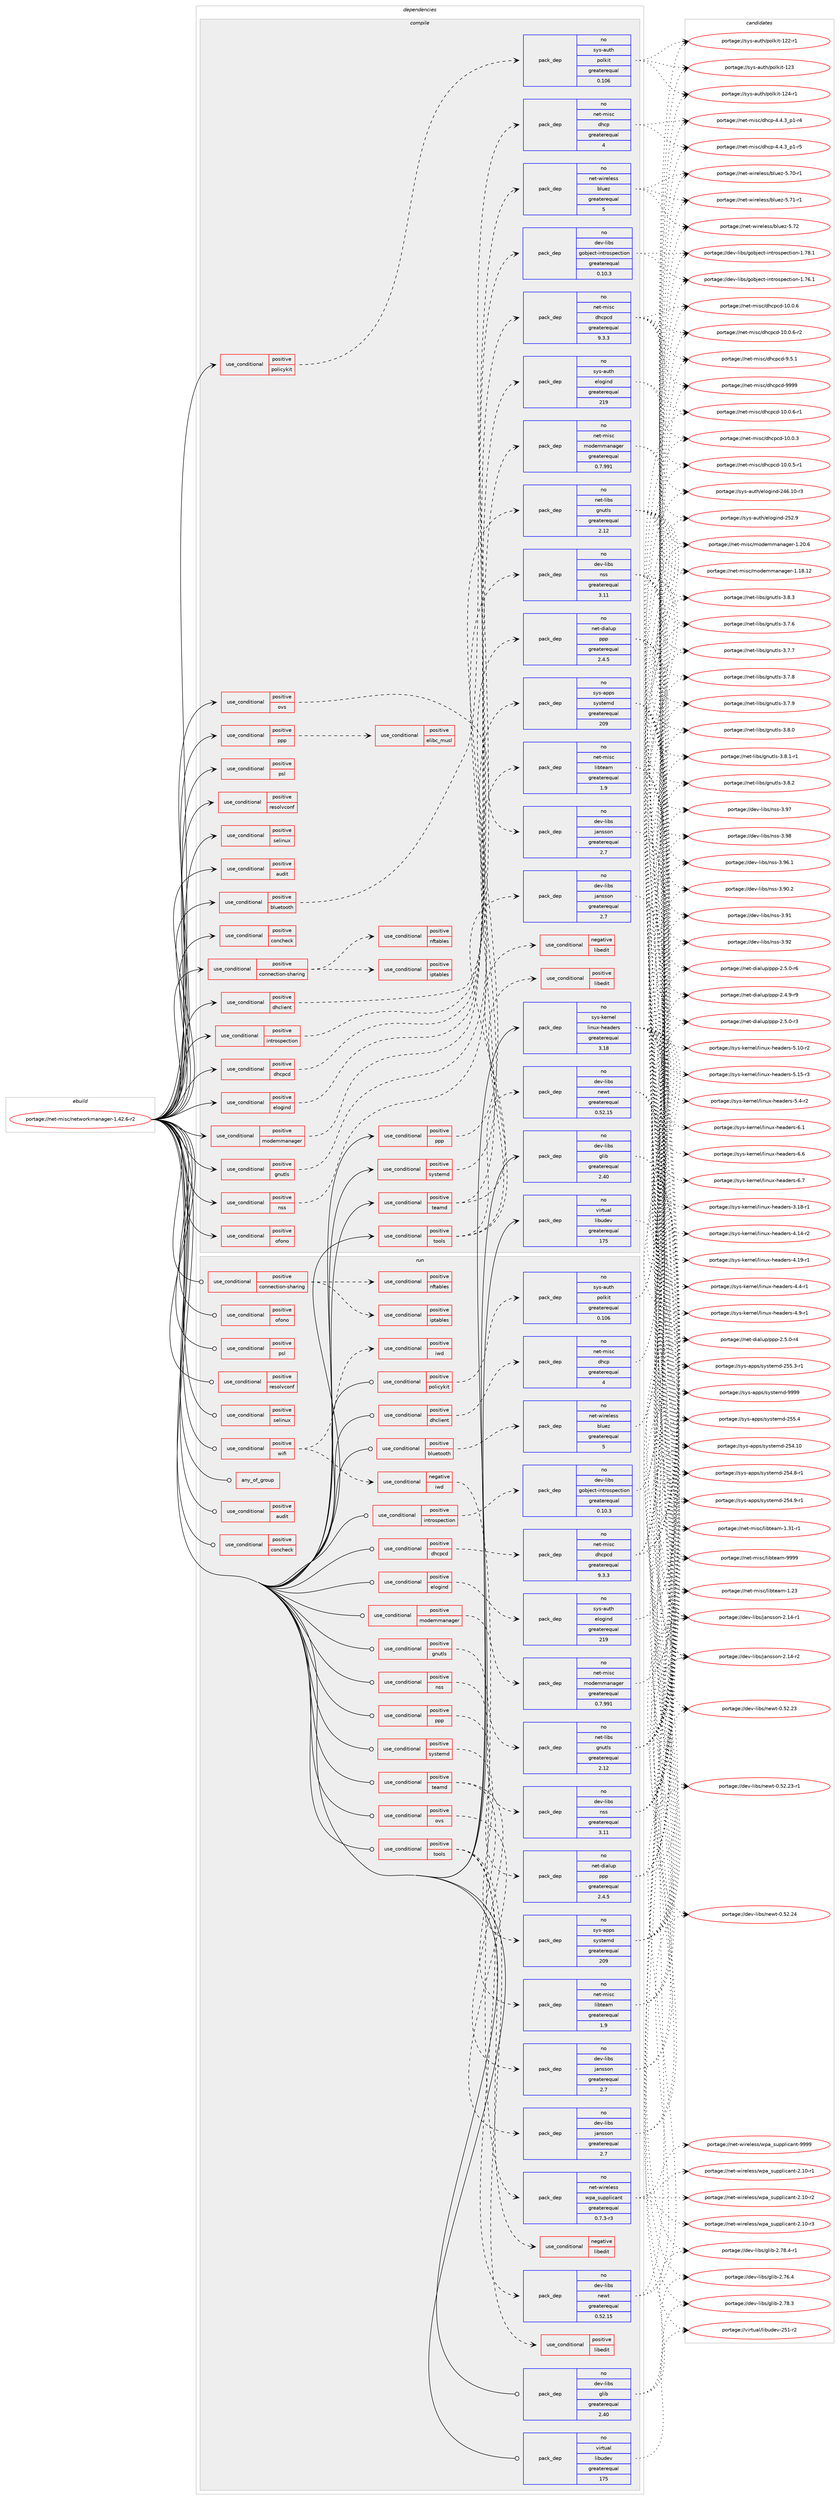digraph prolog {

# *************
# Graph options
# *************

newrank=true;
concentrate=true;
compound=true;
graph [rankdir=LR,fontname=Helvetica,fontsize=10,ranksep=1.5];#, ranksep=2.5, nodesep=0.2];
edge  [arrowhead=vee];
node  [fontname=Helvetica,fontsize=10];

# **********
# The ebuild
# **********

subgraph cluster_leftcol {
color=gray;
rank=same;
label=<<i>ebuild</i>>;
id [label="portage://net-misc/networkmanager-1.42.6-r2", color=red, width=4, href="../net-misc/networkmanager-1.42.6-r2.svg"];
}

# ****************
# The dependencies
# ****************

subgraph cluster_midcol {
color=gray;
label=<<i>dependencies</i>>;
subgraph cluster_compile {
fillcolor="#eeeeee";
style=filled;
label=<<i>compile</i>>;
subgraph cond5382 {
dependency7495 [label=<<TABLE BORDER="0" CELLBORDER="1" CELLSPACING="0" CELLPADDING="4"><TR><TD ROWSPAN="3" CELLPADDING="10">use_conditional</TD></TR><TR><TD>positive</TD></TR><TR><TD>audit</TD></TR></TABLE>>, shape=none, color=red];
# *** BEGIN UNKNOWN DEPENDENCY TYPE (TODO) ***
# dependency7495 -> package_dependency(portage://net-misc/networkmanager-1.42.6-r2,install,no,sys-process,audit,none,[,,],[],[])
# *** END UNKNOWN DEPENDENCY TYPE (TODO) ***

}
id:e -> dependency7495:w [weight=20,style="solid",arrowhead="vee"];
subgraph cond5383 {
dependency7496 [label=<<TABLE BORDER="0" CELLBORDER="1" CELLSPACING="0" CELLPADDING="4"><TR><TD ROWSPAN="3" CELLPADDING="10">use_conditional</TD></TR><TR><TD>positive</TD></TR><TR><TD>bluetooth</TD></TR></TABLE>>, shape=none, color=red];
subgraph pack2055 {
dependency7497 [label=<<TABLE BORDER="0" CELLBORDER="1" CELLSPACING="0" CELLPADDING="4" WIDTH="220"><TR><TD ROWSPAN="6" CELLPADDING="30">pack_dep</TD></TR><TR><TD WIDTH="110">no</TD></TR><TR><TD>net-wireless</TD></TR><TR><TD>bluez</TD></TR><TR><TD>greaterequal</TD></TR><TR><TD>5</TD></TR></TABLE>>, shape=none, color=blue];
}
dependency7496:e -> dependency7497:w [weight=20,style="dashed",arrowhead="vee"];
}
id:e -> dependency7496:w [weight=20,style="solid",arrowhead="vee"];
subgraph cond5384 {
dependency7498 [label=<<TABLE BORDER="0" CELLBORDER="1" CELLSPACING="0" CELLPADDING="4"><TR><TD ROWSPAN="3" CELLPADDING="10">use_conditional</TD></TR><TR><TD>positive</TD></TR><TR><TD>concheck</TD></TR></TABLE>>, shape=none, color=red];
# *** BEGIN UNKNOWN DEPENDENCY TYPE (TODO) ***
# dependency7498 -> package_dependency(portage://net-misc/networkmanager-1.42.6-r2,install,no,net-misc,curl,none,[,,],[],[])
# *** END UNKNOWN DEPENDENCY TYPE (TODO) ***

}
id:e -> dependency7498:w [weight=20,style="solid",arrowhead="vee"];
subgraph cond5385 {
dependency7499 [label=<<TABLE BORDER="0" CELLBORDER="1" CELLSPACING="0" CELLPADDING="4"><TR><TD ROWSPAN="3" CELLPADDING="10">use_conditional</TD></TR><TR><TD>positive</TD></TR><TR><TD>connection-sharing</TD></TR></TABLE>>, shape=none, color=red];
# *** BEGIN UNKNOWN DEPENDENCY TYPE (TODO) ***
# dependency7499 -> package_dependency(portage://net-misc/networkmanager-1.42.6-r2,install,no,net-dns,dnsmasq,none,[,,],[],[use(enable(dbus),none),use(enable(dhcp),none)])
# *** END UNKNOWN DEPENDENCY TYPE (TODO) ***

subgraph cond5386 {
dependency7500 [label=<<TABLE BORDER="0" CELLBORDER="1" CELLSPACING="0" CELLPADDING="4"><TR><TD ROWSPAN="3" CELLPADDING="10">use_conditional</TD></TR><TR><TD>positive</TD></TR><TR><TD>iptables</TD></TR></TABLE>>, shape=none, color=red];
# *** BEGIN UNKNOWN DEPENDENCY TYPE (TODO) ***
# dependency7500 -> package_dependency(portage://net-misc/networkmanager-1.42.6-r2,install,no,net-firewall,iptables,none,[,,],[],[])
# *** END UNKNOWN DEPENDENCY TYPE (TODO) ***

}
dependency7499:e -> dependency7500:w [weight=20,style="dashed",arrowhead="vee"];
subgraph cond5387 {
dependency7501 [label=<<TABLE BORDER="0" CELLBORDER="1" CELLSPACING="0" CELLPADDING="4"><TR><TD ROWSPAN="3" CELLPADDING="10">use_conditional</TD></TR><TR><TD>positive</TD></TR><TR><TD>nftables</TD></TR></TABLE>>, shape=none, color=red];
# *** BEGIN UNKNOWN DEPENDENCY TYPE (TODO) ***
# dependency7501 -> package_dependency(portage://net-misc/networkmanager-1.42.6-r2,install,no,net-firewall,nftables,none,[,,],[],[])
# *** END UNKNOWN DEPENDENCY TYPE (TODO) ***

}
dependency7499:e -> dependency7501:w [weight=20,style="dashed",arrowhead="vee"];
}
id:e -> dependency7499:w [weight=20,style="solid",arrowhead="vee"];
subgraph cond5388 {
dependency7502 [label=<<TABLE BORDER="0" CELLBORDER="1" CELLSPACING="0" CELLPADDING="4"><TR><TD ROWSPAN="3" CELLPADDING="10">use_conditional</TD></TR><TR><TD>positive</TD></TR><TR><TD>dhclient</TD></TR></TABLE>>, shape=none, color=red];
subgraph pack2056 {
dependency7503 [label=<<TABLE BORDER="0" CELLBORDER="1" CELLSPACING="0" CELLPADDING="4" WIDTH="220"><TR><TD ROWSPAN="6" CELLPADDING="30">pack_dep</TD></TR><TR><TD WIDTH="110">no</TD></TR><TR><TD>net-misc</TD></TR><TR><TD>dhcp</TD></TR><TR><TD>greaterequal</TD></TR><TR><TD>4</TD></TR></TABLE>>, shape=none, color=blue];
}
dependency7502:e -> dependency7503:w [weight=20,style="dashed",arrowhead="vee"];
}
id:e -> dependency7502:w [weight=20,style="solid",arrowhead="vee"];
subgraph cond5389 {
dependency7504 [label=<<TABLE BORDER="0" CELLBORDER="1" CELLSPACING="0" CELLPADDING="4"><TR><TD ROWSPAN="3" CELLPADDING="10">use_conditional</TD></TR><TR><TD>positive</TD></TR><TR><TD>dhcpcd</TD></TR></TABLE>>, shape=none, color=red];
subgraph pack2057 {
dependency7505 [label=<<TABLE BORDER="0" CELLBORDER="1" CELLSPACING="0" CELLPADDING="4" WIDTH="220"><TR><TD ROWSPAN="6" CELLPADDING="30">pack_dep</TD></TR><TR><TD WIDTH="110">no</TD></TR><TR><TD>net-misc</TD></TR><TR><TD>dhcpcd</TD></TR><TR><TD>greaterequal</TD></TR><TR><TD>9.3.3</TD></TR></TABLE>>, shape=none, color=blue];
}
dependency7504:e -> dependency7505:w [weight=20,style="dashed",arrowhead="vee"];
}
id:e -> dependency7504:w [weight=20,style="solid",arrowhead="vee"];
subgraph cond5390 {
dependency7506 [label=<<TABLE BORDER="0" CELLBORDER="1" CELLSPACING="0" CELLPADDING="4"><TR><TD ROWSPAN="3" CELLPADDING="10">use_conditional</TD></TR><TR><TD>positive</TD></TR><TR><TD>elogind</TD></TR></TABLE>>, shape=none, color=red];
subgraph pack2058 {
dependency7507 [label=<<TABLE BORDER="0" CELLBORDER="1" CELLSPACING="0" CELLPADDING="4" WIDTH="220"><TR><TD ROWSPAN="6" CELLPADDING="30">pack_dep</TD></TR><TR><TD WIDTH="110">no</TD></TR><TR><TD>sys-auth</TD></TR><TR><TD>elogind</TD></TR><TR><TD>greaterequal</TD></TR><TR><TD>219</TD></TR></TABLE>>, shape=none, color=blue];
}
dependency7506:e -> dependency7507:w [weight=20,style="dashed",arrowhead="vee"];
}
id:e -> dependency7506:w [weight=20,style="solid",arrowhead="vee"];
subgraph cond5391 {
dependency7508 [label=<<TABLE BORDER="0" CELLBORDER="1" CELLSPACING="0" CELLPADDING="4"><TR><TD ROWSPAN="3" CELLPADDING="10">use_conditional</TD></TR><TR><TD>positive</TD></TR><TR><TD>gnutls</TD></TR></TABLE>>, shape=none, color=red];
subgraph pack2059 {
dependency7509 [label=<<TABLE BORDER="0" CELLBORDER="1" CELLSPACING="0" CELLPADDING="4" WIDTH="220"><TR><TD ROWSPAN="6" CELLPADDING="30">pack_dep</TD></TR><TR><TD WIDTH="110">no</TD></TR><TR><TD>net-libs</TD></TR><TR><TD>gnutls</TD></TR><TR><TD>greaterequal</TD></TR><TR><TD>2.12</TD></TR></TABLE>>, shape=none, color=blue];
}
dependency7508:e -> dependency7509:w [weight=20,style="dashed",arrowhead="vee"];
}
id:e -> dependency7508:w [weight=20,style="solid",arrowhead="vee"];
subgraph cond5392 {
dependency7510 [label=<<TABLE BORDER="0" CELLBORDER="1" CELLSPACING="0" CELLPADDING="4"><TR><TD ROWSPAN="3" CELLPADDING="10">use_conditional</TD></TR><TR><TD>positive</TD></TR><TR><TD>introspection</TD></TR></TABLE>>, shape=none, color=red];
subgraph pack2060 {
dependency7511 [label=<<TABLE BORDER="0" CELLBORDER="1" CELLSPACING="0" CELLPADDING="4" WIDTH="220"><TR><TD ROWSPAN="6" CELLPADDING="30">pack_dep</TD></TR><TR><TD WIDTH="110">no</TD></TR><TR><TD>dev-libs</TD></TR><TR><TD>gobject-introspection</TD></TR><TR><TD>greaterequal</TD></TR><TR><TD>0.10.3</TD></TR></TABLE>>, shape=none, color=blue];
}
dependency7510:e -> dependency7511:w [weight=20,style="dashed",arrowhead="vee"];
}
id:e -> dependency7510:w [weight=20,style="solid",arrowhead="vee"];
subgraph cond5393 {
dependency7512 [label=<<TABLE BORDER="0" CELLBORDER="1" CELLSPACING="0" CELLPADDING="4"><TR><TD ROWSPAN="3" CELLPADDING="10">use_conditional</TD></TR><TR><TD>positive</TD></TR><TR><TD>modemmanager</TD></TR></TABLE>>, shape=none, color=red];
# *** BEGIN UNKNOWN DEPENDENCY TYPE (TODO) ***
# dependency7512 -> package_dependency(portage://net-misc/networkmanager-1.42.6-r2,install,no,net-misc,mobile-broadband-provider-info,none,[,,],[],[])
# *** END UNKNOWN DEPENDENCY TYPE (TODO) ***

subgraph pack2061 {
dependency7513 [label=<<TABLE BORDER="0" CELLBORDER="1" CELLSPACING="0" CELLPADDING="4" WIDTH="220"><TR><TD ROWSPAN="6" CELLPADDING="30">pack_dep</TD></TR><TR><TD WIDTH="110">no</TD></TR><TR><TD>net-misc</TD></TR><TR><TD>modemmanager</TD></TR><TR><TD>greaterequal</TD></TR><TR><TD>0.7.991</TD></TR></TABLE>>, shape=none, color=blue];
}
dependency7512:e -> dependency7513:w [weight=20,style="dashed",arrowhead="vee"];
}
id:e -> dependency7512:w [weight=20,style="solid",arrowhead="vee"];
subgraph cond5394 {
dependency7514 [label=<<TABLE BORDER="0" CELLBORDER="1" CELLSPACING="0" CELLPADDING="4"><TR><TD ROWSPAN="3" CELLPADDING="10">use_conditional</TD></TR><TR><TD>positive</TD></TR><TR><TD>nss</TD></TR></TABLE>>, shape=none, color=red];
# *** BEGIN UNKNOWN DEPENDENCY TYPE (TODO) ***
# dependency7514 -> package_dependency(portage://net-misc/networkmanager-1.42.6-r2,install,no,dev-libs,nspr,none,[,,],[],[use(optenable(abi_x86_32),negative),use(optenable(abi_x86_64),negative),use(optenable(abi_x86_x32),negative),use(optenable(abi_mips_n32),negative),use(optenable(abi_mips_n64),negative),use(optenable(abi_mips_o32),negative),use(optenable(abi_s390_32),negative),use(optenable(abi_s390_64),negative)])
# *** END UNKNOWN DEPENDENCY TYPE (TODO) ***

subgraph pack2062 {
dependency7515 [label=<<TABLE BORDER="0" CELLBORDER="1" CELLSPACING="0" CELLPADDING="4" WIDTH="220"><TR><TD ROWSPAN="6" CELLPADDING="30">pack_dep</TD></TR><TR><TD WIDTH="110">no</TD></TR><TR><TD>dev-libs</TD></TR><TR><TD>nss</TD></TR><TR><TD>greaterequal</TD></TR><TR><TD>3.11</TD></TR></TABLE>>, shape=none, color=blue];
}
dependency7514:e -> dependency7515:w [weight=20,style="dashed",arrowhead="vee"];
}
id:e -> dependency7514:w [weight=20,style="solid",arrowhead="vee"];
subgraph cond5395 {
dependency7516 [label=<<TABLE BORDER="0" CELLBORDER="1" CELLSPACING="0" CELLPADDING="4"><TR><TD ROWSPAN="3" CELLPADDING="10">use_conditional</TD></TR><TR><TD>positive</TD></TR><TR><TD>ofono</TD></TR></TABLE>>, shape=none, color=red];
# *** BEGIN UNKNOWN DEPENDENCY TYPE (TODO) ***
# dependency7516 -> package_dependency(portage://net-misc/networkmanager-1.42.6-r2,install,no,net-misc,ofono,none,[,,],[],[])
# *** END UNKNOWN DEPENDENCY TYPE (TODO) ***

}
id:e -> dependency7516:w [weight=20,style="solid",arrowhead="vee"];
subgraph cond5396 {
dependency7517 [label=<<TABLE BORDER="0" CELLBORDER="1" CELLSPACING="0" CELLPADDING="4"><TR><TD ROWSPAN="3" CELLPADDING="10">use_conditional</TD></TR><TR><TD>positive</TD></TR><TR><TD>ovs</TD></TR></TABLE>>, shape=none, color=red];
subgraph pack2063 {
dependency7518 [label=<<TABLE BORDER="0" CELLBORDER="1" CELLSPACING="0" CELLPADDING="4" WIDTH="220"><TR><TD ROWSPAN="6" CELLPADDING="30">pack_dep</TD></TR><TR><TD WIDTH="110">no</TD></TR><TR><TD>dev-libs</TD></TR><TR><TD>jansson</TD></TR><TR><TD>greaterequal</TD></TR><TR><TD>2.7</TD></TR></TABLE>>, shape=none, color=blue];
}
dependency7517:e -> dependency7518:w [weight=20,style="dashed",arrowhead="vee"];
}
id:e -> dependency7517:w [weight=20,style="solid",arrowhead="vee"];
subgraph cond5397 {
dependency7519 [label=<<TABLE BORDER="0" CELLBORDER="1" CELLSPACING="0" CELLPADDING="4"><TR><TD ROWSPAN="3" CELLPADDING="10">use_conditional</TD></TR><TR><TD>positive</TD></TR><TR><TD>policykit</TD></TR></TABLE>>, shape=none, color=red];
subgraph pack2064 {
dependency7520 [label=<<TABLE BORDER="0" CELLBORDER="1" CELLSPACING="0" CELLPADDING="4" WIDTH="220"><TR><TD ROWSPAN="6" CELLPADDING="30">pack_dep</TD></TR><TR><TD WIDTH="110">no</TD></TR><TR><TD>sys-auth</TD></TR><TR><TD>polkit</TD></TR><TR><TD>greaterequal</TD></TR><TR><TD>0.106</TD></TR></TABLE>>, shape=none, color=blue];
}
dependency7519:e -> dependency7520:w [weight=20,style="dashed",arrowhead="vee"];
}
id:e -> dependency7519:w [weight=20,style="solid",arrowhead="vee"];
subgraph cond5398 {
dependency7521 [label=<<TABLE BORDER="0" CELLBORDER="1" CELLSPACING="0" CELLPADDING="4"><TR><TD ROWSPAN="3" CELLPADDING="10">use_conditional</TD></TR><TR><TD>positive</TD></TR><TR><TD>ppp</TD></TR></TABLE>>, shape=none, color=red];
subgraph cond5399 {
dependency7522 [label=<<TABLE BORDER="0" CELLBORDER="1" CELLSPACING="0" CELLPADDING="4"><TR><TD ROWSPAN="3" CELLPADDING="10">use_conditional</TD></TR><TR><TD>positive</TD></TR><TR><TD>elibc_musl</TD></TR></TABLE>>, shape=none, color=red];
# *** BEGIN UNKNOWN DEPENDENCY TYPE (TODO) ***
# dependency7522 -> package_dependency(portage://net-misc/networkmanager-1.42.6-r2,install,no,net-libs,ppp-defs,none,[,,],[],[])
# *** END UNKNOWN DEPENDENCY TYPE (TODO) ***

}
dependency7521:e -> dependency7522:w [weight=20,style="dashed",arrowhead="vee"];
}
id:e -> dependency7521:w [weight=20,style="solid",arrowhead="vee"];
subgraph cond5400 {
dependency7523 [label=<<TABLE BORDER="0" CELLBORDER="1" CELLSPACING="0" CELLPADDING="4"><TR><TD ROWSPAN="3" CELLPADDING="10">use_conditional</TD></TR><TR><TD>positive</TD></TR><TR><TD>ppp</TD></TR></TABLE>>, shape=none, color=red];
subgraph pack2065 {
dependency7524 [label=<<TABLE BORDER="0" CELLBORDER="1" CELLSPACING="0" CELLPADDING="4" WIDTH="220"><TR><TD ROWSPAN="6" CELLPADDING="30">pack_dep</TD></TR><TR><TD WIDTH="110">no</TD></TR><TR><TD>net-dialup</TD></TR><TR><TD>ppp</TD></TR><TR><TD>greaterequal</TD></TR><TR><TD>2.4.5</TD></TR></TABLE>>, shape=none, color=blue];
}
dependency7523:e -> dependency7524:w [weight=20,style="dashed",arrowhead="vee"];
}
id:e -> dependency7523:w [weight=20,style="solid",arrowhead="vee"];
subgraph cond5401 {
dependency7525 [label=<<TABLE BORDER="0" CELLBORDER="1" CELLSPACING="0" CELLPADDING="4"><TR><TD ROWSPAN="3" CELLPADDING="10">use_conditional</TD></TR><TR><TD>positive</TD></TR><TR><TD>psl</TD></TR></TABLE>>, shape=none, color=red];
# *** BEGIN UNKNOWN DEPENDENCY TYPE (TODO) ***
# dependency7525 -> package_dependency(portage://net-misc/networkmanager-1.42.6-r2,install,no,net-libs,libpsl,none,[,,],[],[])
# *** END UNKNOWN DEPENDENCY TYPE (TODO) ***

}
id:e -> dependency7525:w [weight=20,style="solid",arrowhead="vee"];
subgraph cond5402 {
dependency7526 [label=<<TABLE BORDER="0" CELLBORDER="1" CELLSPACING="0" CELLPADDING="4"><TR><TD ROWSPAN="3" CELLPADDING="10">use_conditional</TD></TR><TR><TD>positive</TD></TR><TR><TD>resolvconf</TD></TR></TABLE>>, shape=none, color=red];
# *** BEGIN UNKNOWN DEPENDENCY TYPE (TODO) ***
# dependency7526 -> package_dependency(portage://net-misc/networkmanager-1.42.6-r2,install,no,virtual,resolvconf,none,[,,],[],[])
# *** END UNKNOWN DEPENDENCY TYPE (TODO) ***

}
id:e -> dependency7526:w [weight=20,style="solid",arrowhead="vee"];
subgraph cond5403 {
dependency7527 [label=<<TABLE BORDER="0" CELLBORDER="1" CELLSPACING="0" CELLPADDING="4"><TR><TD ROWSPAN="3" CELLPADDING="10">use_conditional</TD></TR><TR><TD>positive</TD></TR><TR><TD>selinux</TD></TR></TABLE>>, shape=none, color=red];
# *** BEGIN UNKNOWN DEPENDENCY TYPE (TODO) ***
# dependency7527 -> package_dependency(portage://net-misc/networkmanager-1.42.6-r2,install,no,sec-policy,selinux-networkmanager,none,[,,],[],[])
# *** END UNKNOWN DEPENDENCY TYPE (TODO) ***

# *** BEGIN UNKNOWN DEPENDENCY TYPE (TODO) ***
# dependency7527 -> package_dependency(portage://net-misc/networkmanager-1.42.6-r2,install,no,sys-libs,libselinux,none,[,,],[],[])
# *** END UNKNOWN DEPENDENCY TYPE (TODO) ***

}
id:e -> dependency7527:w [weight=20,style="solid",arrowhead="vee"];
subgraph cond5404 {
dependency7528 [label=<<TABLE BORDER="0" CELLBORDER="1" CELLSPACING="0" CELLPADDING="4"><TR><TD ROWSPAN="3" CELLPADDING="10">use_conditional</TD></TR><TR><TD>positive</TD></TR><TR><TD>systemd</TD></TR></TABLE>>, shape=none, color=red];
subgraph pack2066 {
dependency7529 [label=<<TABLE BORDER="0" CELLBORDER="1" CELLSPACING="0" CELLPADDING="4" WIDTH="220"><TR><TD ROWSPAN="6" CELLPADDING="30">pack_dep</TD></TR><TR><TD WIDTH="110">no</TD></TR><TR><TD>sys-apps</TD></TR><TR><TD>systemd</TD></TR><TR><TD>greaterequal</TD></TR><TR><TD>209</TD></TR></TABLE>>, shape=none, color=blue];
}
dependency7528:e -> dependency7529:w [weight=20,style="dashed",arrowhead="vee"];
}
id:e -> dependency7528:w [weight=20,style="solid",arrowhead="vee"];
subgraph cond5405 {
dependency7530 [label=<<TABLE BORDER="0" CELLBORDER="1" CELLSPACING="0" CELLPADDING="4"><TR><TD ROWSPAN="3" CELLPADDING="10">use_conditional</TD></TR><TR><TD>positive</TD></TR><TR><TD>teamd</TD></TR></TABLE>>, shape=none, color=red];
subgraph pack2067 {
dependency7531 [label=<<TABLE BORDER="0" CELLBORDER="1" CELLSPACING="0" CELLPADDING="4" WIDTH="220"><TR><TD ROWSPAN="6" CELLPADDING="30">pack_dep</TD></TR><TR><TD WIDTH="110">no</TD></TR><TR><TD>dev-libs</TD></TR><TR><TD>jansson</TD></TR><TR><TD>greaterequal</TD></TR><TR><TD>2.7</TD></TR></TABLE>>, shape=none, color=blue];
}
dependency7530:e -> dependency7531:w [weight=20,style="dashed",arrowhead="vee"];
subgraph pack2068 {
dependency7532 [label=<<TABLE BORDER="0" CELLBORDER="1" CELLSPACING="0" CELLPADDING="4" WIDTH="220"><TR><TD ROWSPAN="6" CELLPADDING="30">pack_dep</TD></TR><TR><TD WIDTH="110">no</TD></TR><TR><TD>net-misc</TD></TR><TR><TD>libteam</TD></TR><TR><TD>greaterequal</TD></TR><TR><TD>1.9</TD></TR></TABLE>>, shape=none, color=blue];
}
dependency7530:e -> dependency7532:w [weight=20,style="dashed",arrowhead="vee"];
}
id:e -> dependency7530:w [weight=20,style="solid",arrowhead="vee"];
subgraph cond5406 {
dependency7533 [label=<<TABLE BORDER="0" CELLBORDER="1" CELLSPACING="0" CELLPADDING="4"><TR><TD ROWSPAN="3" CELLPADDING="10">use_conditional</TD></TR><TR><TD>positive</TD></TR><TR><TD>tools</TD></TR></TABLE>>, shape=none, color=red];
subgraph pack2069 {
dependency7534 [label=<<TABLE BORDER="0" CELLBORDER="1" CELLSPACING="0" CELLPADDING="4" WIDTH="220"><TR><TD ROWSPAN="6" CELLPADDING="30">pack_dep</TD></TR><TR><TD WIDTH="110">no</TD></TR><TR><TD>dev-libs</TD></TR><TR><TD>newt</TD></TR><TR><TD>greaterequal</TD></TR><TR><TD>0.52.15</TD></TR></TABLE>>, shape=none, color=blue];
}
dependency7533:e -> dependency7534:w [weight=20,style="dashed",arrowhead="vee"];
subgraph cond5407 {
dependency7535 [label=<<TABLE BORDER="0" CELLBORDER="1" CELLSPACING="0" CELLPADDING="4"><TR><TD ROWSPAN="3" CELLPADDING="10">use_conditional</TD></TR><TR><TD>positive</TD></TR><TR><TD>libedit</TD></TR></TABLE>>, shape=none, color=red];
# *** BEGIN UNKNOWN DEPENDENCY TYPE (TODO) ***
# dependency7535 -> package_dependency(portage://net-misc/networkmanager-1.42.6-r2,install,no,dev-libs,libedit,none,[,,],[],[])
# *** END UNKNOWN DEPENDENCY TYPE (TODO) ***

}
dependency7533:e -> dependency7535:w [weight=20,style="dashed",arrowhead="vee"];
subgraph cond5408 {
dependency7536 [label=<<TABLE BORDER="0" CELLBORDER="1" CELLSPACING="0" CELLPADDING="4"><TR><TD ROWSPAN="3" CELLPADDING="10">use_conditional</TD></TR><TR><TD>negative</TD></TR><TR><TD>libedit</TD></TR></TABLE>>, shape=none, color=red];
# *** BEGIN UNKNOWN DEPENDENCY TYPE (TODO) ***
# dependency7536 -> package_dependency(portage://net-misc/networkmanager-1.42.6-r2,install,no,sys-libs,readline,none,[,,],any_same_slot,[])
# *** END UNKNOWN DEPENDENCY TYPE (TODO) ***

}
dependency7533:e -> dependency7536:w [weight=20,style="dashed",arrowhead="vee"];
}
id:e -> dependency7533:w [weight=20,style="solid",arrowhead="vee"];
subgraph pack2070 {
dependency7537 [label=<<TABLE BORDER="0" CELLBORDER="1" CELLSPACING="0" CELLPADDING="4" WIDTH="220"><TR><TD ROWSPAN="6" CELLPADDING="30">pack_dep</TD></TR><TR><TD WIDTH="110">no</TD></TR><TR><TD>dev-libs</TD></TR><TR><TD>glib</TD></TR><TR><TD>greaterequal</TD></TR><TR><TD>2.40</TD></TR></TABLE>>, shape=none, color=blue];
}
id:e -> dependency7537:w [weight=20,style="solid",arrowhead="vee"];
# *** BEGIN UNKNOWN DEPENDENCY TYPE (TODO) ***
# id -> package_dependency(portage://net-misc/networkmanager-1.42.6-r2,install,no,net-libs,libndp,none,[,,],[],[])
# *** END UNKNOWN DEPENDENCY TYPE (TODO) ***

# *** BEGIN UNKNOWN DEPENDENCY TYPE (TODO) ***
# id -> package_dependency(portage://net-misc/networkmanager-1.42.6-r2,install,no,net-libs,libndp,none,[,,],[],[use(optenable(abi_x86_32),negative),use(optenable(abi_x86_64),negative),use(optenable(abi_x86_x32),negative),use(optenable(abi_mips_n32),negative),use(optenable(abi_mips_n64),negative),use(optenable(abi_mips_o32),negative),use(optenable(abi_s390_32),negative),use(optenable(abi_s390_64),negative)])
# *** END UNKNOWN DEPENDENCY TYPE (TODO) ***

# *** BEGIN UNKNOWN DEPENDENCY TYPE (TODO) ***
# id -> package_dependency(portage://net-misc/networkmanager-1.42.6-r2,install,no,sys-apps,dbus,none,[,,],[],[use(optenable(abi_x86_32),negative),use(optenable(abi_x86_64),negative),use(optenable(abi_x86_x32),negative),use(optenable(abi_mips_n32),negative),use(optenable(abi_mips_n64),negative),use(optenable(abi_mips_o32),negative),use(optenable(abi_s390_32),negative),use(optenable(abi_s390_64),negative)])
# *** END UNKNOWN DEPENDENCY TYPE (TODO) ***

# *** BEGIN UNKNOWN DEPENDENCY TYPE (TODO) ***
# id -> package_dependency(portage://net-misc/networkmanager-1.42.6-r2,install,no,sys-apps,util-linux,none,[,,],[],[use(optenable(abi_x86_32),negative),use(optenable(abi_x86_64),negative),use(optenable(abi_x86_x32),negative),use(optenable(abi_mips_n32),negative),use(optenable(abi_mips_n64),negative),use(optenable(abi_mips_o32),negative),use(optenable(abi_s390_32),negative),use(optenable(abi_s390_64),negative)])
# *** END UNKNOWN DEPENDENCY TYPE (TODO) ***

subgraph pack2071 {
dependency7538 [label=<<TABLE BORDER="0" CELLBORDER="1" CELLSPACING="0" CELLPADDING="4" WIDTH="220"><TR><TD ROWSPAN="6" CELLPADDING="30">pack_dep</TD></TR><TR><TD WIDTH="110">no</TD></TR><TR><TD>sys-kernel</TD></TR><TR><TD>linux-headers</TD></TR><TR><TD>greaterequal</TD></TR><TR><TD>3.18</TD></TR></TABLE>>, shape=none, color=blue];
}
id:e -> dependency7538:w [weight=20,style="solid",arrowhead="vee"];
subgraph pack2072 {
dependency7539 [label=<<TABLE BORDER="0" CELLBORDER="1" CELLSPACING="0" CELLPADDING="4" WIDTH="220"><TR><TD ROWSPAN="6" CELLPADDING="30">pack_dep</TD></TR><TR><TD WIDTH="110">no</TD></TR><TR><TD>virtual</TD></TR><TR><TD>libudev</TD></TR><TR><TD>greaterequal</TD></TR><TR><TD>175</TD></TR></TABLE>>, shape=none, color=blue];
}
id:e -> dependency7539:w [weight=20,style="solid",arrowhead="vee"];
}
subgraph cluster_compileandrun {
fillcolor="#eeeeee";
style=filled;
label=<<i>compile and run</i>>;
}
subgraph cluster_run {
fillcolor="#eeeeee";
style=filled;
label=<<i>run</i>>;
subgraph any59 {
dependency7540 [label=<<TABLE BORDER="0" CELLBORDER="1" CELLSPACING="0" CELLPADDING="4"><TR><TD CELLPADDING="10">any_of_group</TD></TR></TABLE>>, shape=none, color=red];# *** BEGIN UNKNOWN DEPENDENCY TYPE (TODO) ***
# dependency7540 -> package_dependency(portage://net-misc/networkmanager-1.42.6-r2,run,no,net-misc,iputils,none,[,,],[],[use(enable(arping),positive)])
# *** END UNKNOWN DEPENDENCY TYPE (TODO) ***

# *** BEGIN UNKNOWN DEPENDENCY TYPE (TODO) ***
# dependency7540 -> package_dependency(portage://net-misc/networkmanager-1.42.6-r2,run,no,net-analyzer,arping,none,[,,],[],[])
# *** END UNKNOWN DEPENDENCY TYPE (TODO) ***

}
id:e -> dependency7540:w [weight=20,style="solid",arrowhead="odot"];
subgraph cond5409 {
dependency7541 [label=<<TABLE BORDER="0" CELLBORDER="1" CELLSPACING="0" CELLPADDING="4"><TR><TD ROWSPAN="3" CELLPADDING="10">use_conditional</TD></TR><TR><TD>positive</TD></TR><TR><TD>audit</TD></TR></TABLE>>, shape=none, color=red];
# *** BEGIN UNKNOWN DEPENDENCY TYPE (TODO) ***
# dependency7541 -> package_dependency(portage://net-misc/networkmanager-1.42.6-r2,run,no,sys-process,audit,none,[,,],[],[])
# *** END UNKNOWN DEPENDENCY TYPE (TODO) ***

}
id:e -> dependency7541:w [weight=20,style="solid",arrowhead="odot"];
subgraph cond5410 {
dependency7542 [label=<<TABLE BORDER="0" CELLBORDER="1" CELLSPACING="0" CELLPADDING="4"><TR><TD ROWSPAN="3" CELLPADDING="10">use_conditional</TD></TR><TR><TD>positive</TD></TR><TR><TD>bluetooth</TD></TR></TABLE>>, shape=none, color=red];
subgraph pack2073 {
dependency7543 [label=<<TABLE BORDER="0" CELLBORDER="1" CELLSPACING="0" CELLPADDING="4" WIDTH="220"><TR><TD ROWSPAN="6" CELLPADDING="30">pack_dep</TD></TR><TR><TD WIDTH="110">no</TD></TR><TR><TD>net-wireless</TD></TR><TR><TD>bluez</TD></TR><TR><TD>greaterequal</TD></TR><TR><TD>5</TD></TR></TABLE>>, shape=none, color=blue];
}
dependency7542:e -> dependency7543:w [weight=20,style="dashed",arrowhead="vee"];
}
id:e -> dependency7542:w [weight=20,style="solid",arrowhead="odot"];
subgraph cond5411 {
dependency7544 [label=<<TABLE BORDER="0" CELLBORDER="1" CELLSPACING="0" CELLPADDING="4"><TR><TD ROWSPAN="3" CELLPADDING="10">use_conditional</TD></TR><TR><TD>positive</TD></TR><TR><TD>concheck</TD></TR></TABLE>>, shape=none, color=red];
# *** BEGIN UNKNOWN DEPENDENCY TYPE (TODO) ***
# dependency7544 -> package_dependency(portage://net-misc/networkmanager-1.42.6-r2,run,no,net-misc,curl,none,[,,],[],[])
# *** END UNKNOWN DEPENDENCY TYPE (TODO) ***

}
id:e -> dependency7544:w [weight=20,style="solid",arrowhead="odot"];
subgraph cond5412 {
dependency7545 [label=<<TABLE BORDER="0" CELLBORDER="1" CELLSPACING="0" CELLPADDING="4"><TR><TD ROWSPAN="3" CELLPADDING="10">use_conditional</TD></TR><TR><TD>positive</TD></TR><TR><TD>connection-sharing</TD></TR></TABLE>>, shape=none, color=red];
# *** BEGIN UNKNOWN DEPENDENCY TYPE (TODO) ***
# dependency7545 -> package_dependency(portage://net-misc/networkmanager-1.42.6-r2,run,no,net-dns,dnsmasq,none,[,,],[],[use(enable(dbus),none),use(enable(dhcp),none)])
# *** END UNKNOWN DEPENDENCY TYPE (TODO) ***

subgraph cond5413 {
dependency7546 [label=<<TABLE BORDER="0" CELLBORDER="1" CELLSPACING="0" CELLPADDING="4"><TR><TD ROWSPAN="3" CELLPADDING="10">use_conditional</TD></TR><TR><TD>positive</TD></TR><TR><TD>iptables</TD></TR></TABLE>>, shape=none, color=red];
# *** BEGIN UNKNOWN DEPENDENCY TYPE (TODO) ***
# dependency7546 -> package_dependency(portage://net-misc/networkmanager-1.42.6-r2,run,no,net-firewall,iptables,none,[,,],[],[])
# *** END UNKNOWN DEPENDENCY TYPE (TODO) ***

}
dependency7545:e -> dependency7546:w [weight=20,style="dashed",arrowhead="vee"];
subgraph cond5414 {
dependency7547 [label=<<TABLE BORDER="0" CELLBORDER="1" CELLSPACING="0" CELLPADDING="4"><TR><TD ROWSPAN="3" CELLPADDING="10">use_conditional</TD></TR><TR><TD>positive</TD></TR><TR><TD>nftables</TD></TR></TABLE>>, shape=none, color=red];
# *** BEGIN UNKNOWN DEPENDENCY TYPE (TODO) ***
# dependency7547 -> package_dependency(portage://net-misc/networkmanager-1.42.6-r2,run,no,net-firewall,nftables,none,[,,],[],[])
# *** END UNKNOWN DEPENDENCY TYPE (TODO) ***

}
dependency7545:e -> dependency7547:w [weight=20,style="dashed",arrowhead="vee"];
}
id:e -> dependency7545:w [weight=20,style="solid",arrowhead="odot"];
subgraph cond5415 {
dependency7548 [label=<<TABLE BORDER="0" CELLBORDER="1" CELLSPACING="0" CELLPADDING="4"><TR><TD ROWSPAN="3" CELLPADDING="10">use_conditional</TD></TR><TR><TD>positive</TD></TR><TR><TD>dhclient</TD></TR></TABLE>>, shape=none, color=red];
subgraph pack2074 {
dependency7549 [label=<<TABLE BORDER="0" CELLBORDER="1" CELLSPACING="0" CELLPADDING="4" WIDTH="220"><TR><TD ROWSPAN="6" CELLPADDING="30">pack_dep</TD></TR><TR><TD WIDTH="110">no</TD></TR><TR><TD>net-misc</TD></TR><TR><TD>dhcp</TD></TR><TR><TD>greaterequal</TD></TR><TR><TD>4</TD></TR></TABLE>>, shape=none, color=blue];
}
dependency7548:e -> dependency7549:w [weight=20,style="dashed",arrowhead="vee"];
}
id:e -> dependency7548:w [weight=20,style="solid",arrowhead="odot"];
subgraph cond5416 {
dependency7550 [label=<<TABLE BORDER="0" CELLBORDER="1" CELLSPACING="0" CELLPADDING="4"><TR><TD ROWSPAN="3" CELLPADDING="10">use_conditional</TD></TR><TR><TD>positive</TD></TR><TR><TD>dhcpcd</TD></TR></TABLE>>, shape=none, color=red];
subgraph pack2075 {
dependency7551 [label=<<TABLE BORDER="0" CELLBORDER="1" CELLSPACING="0" CELLPADDING="4" WIDTH="220"><TR><TD ROWSPAN="6" CELLPADDING="30">pack_dep</TD></TR><TR><TD WIDTH="110">no</TD></TR><TR><TD>net-misc</TD></TR><TR><TD>dhcpcd</TD></TR><TR><TD>greaterequal</TD></TR><TR><TD>9.3.3</TD></TR></TABLE>>, shape=none, color=blue];
}
dependency7550:e -> dependency7551:w [weight=20,style="dashed",arrowhead="vee"];
}
id:e -> dependency7550:w [weight=20,style="solid",arrowhead="odot"];
subgraph cond5417 {
dependency7552 [label=<<TABLE BORDER="0" CELLBORDER="1" CELLSPACING="0" CELLPADDING="4"><TR><TD ROWSPAN="3" CELLPADDING="10">use_conditional</TD></TR><TR><TD>positive</TD></TR><TR><TD>elogind</TD></TR></TABLE>>, shape=none, color=red];
subgraph pack2076 {
dependency7553 [label=<<TABLE BORDER="0" CELLBORDER="1" CELLSPACING="0" CELLPADDING="4" WIDTH="220"><TR><TD ROWSPAN="6" CELLPADDING="30">pack_dep</TD></TR><TR><TD WIDTH="110">no</TD></TR><TR><TD>sys-auth</TD></TR><TR><TD>elogind</TD></TR><TR><TD>greaterequal</TD></TR><TR><TD>219</TD></TR></TABLE>>, shape=none, color=blue];
}
dependency7552:e -> dependency7553:w [weight=20,style="dashed",arrowhead="vee"];
}
id:e -> dependency7552:w [weight=20,style="solid",arrowhead="odot"];
subgraph cond5418 {
dependency7554 [label=<<TABLE BORDER="0" CELLBORDER="1" CELLSPACING="0" CELLPADDING="4"><TR><TD ROWSPAN="3" CELLPADDING="10">use_conditional</TD></TR><TR><TD>positive</TD></TR><TR><TD>gnutls</TD></TR></TABLE>>, shape=none, color=red];
subgraph pack2077 {
dependency7555 [label=<<TABLE BORDER="0" CELLBORDER="1" CELLSPACING="0" CELLPADDING="4" WIDTH="220"><TR><TD ROWSPAN="6" CELLPADDING="30">pack_dep</TD></TR><TR><TD WIDTH="110">no</TD></TR><TR><TD>net-libs</TD></TR><TR><TD>gnutls</TD></TR><TR><TD>greaterequal</TD></TR><TR><TD>2.12</TD></TR></TABLE>>, shape=none, color=blue];
}
dependency7554:e -> dependency7555:w [weight=20,style="dashed",arrowhead="vee"];
}
id:e -> dependency7554:w [weight=20,style="solid",arrowhead="odot"];
subgraph cond5419 {
dependency7556 [label=<<TABLE BORDER="0" CELLBORDER="1" CELLSPACING="0" CELLPADDING="4"><TR><TD ROWSPAN="3" CELLPADDING="10">use_conditional</TD></TR><TR><TD>positive</TD></TR><TR><TD>introspection</TD></TR></TABLE>>, shape=none, color=red];
subgraph pack2078 {
dependency7557 [label=<<TABLE BORDER="0" CELLBORDER="1" CELLSPACING="0" CELLPADDING="4" WIDTH="220"><TR><TD ROWSPAN="6" CELLPADDING="30">pack_dep</TD></TR><TR><TD WIDTH="110">no</TD></TR><TR><TD>dev-libs</TD></TR><TR><TD>gobject-introspection</TD></TR><TR><TD>greaterequal</TD></TR><TR><TD>0.10.3</TD></TR></TABLE>>, shape=none, color=blue];
}
dependency7556:e -> dependency7557:w [weight=20,style="dashed",arrowhead="vee"];
}
id:e -> dependency7556:w [weight=20,style="solid",arrowhead="odot"];
subgraph cond5420 {
dependency7558 [label=<<TABLE BORDER="0" CELLBORDER="1" CELLSPACING="0" CELLPADDING="4"><TR><TD ROWSPAN="3" CELLPADDING="10">use_conditional</TD></TR><TR><TD>positive</TD></TR><TR><TD>modemmanager</TD></TR></TABLE>>, shape=none, color=red];
# *** BEGIN UNKNOWN DEPENDENCY TYPE (TODO) ***
# dependency7558 -> package_dependency(portage://net-misc/networkmanager-1.42.6-r2,run,no,net-misc,mobile-broadband-provider-info,none,[,,],[],[])
# *** END UNKNOWN DEPENDENCY TYPE (TODO) ***

subgraph pack2079 {
dependency7559 [label=<<TABLE BORDER="0" CELLBORDER="1" CELLSPACING="0" CELLPADDING="4" WIDTH="220"><TR><TD ROWSPAN="6" CELLPADDING="30">pack_dep</TD></TR><TR><TD WIDTH="110">no</TD></TR><TR><TD>net-misc</TD></TR><TR><TD>modemmanager</TD></TR><TR><TD>greaterequal</TD></TR><TR><TD>0.7.991</TD></TR></TABLE>>, shape=none, color=blue];
}
dependency7558:e -> dependency7559:w [weight=20,style="dashed",arrowhead="vee"];
}
id:e -> dependency7558:w [weight=20,style="solid",arrowhead="odot"];
subgraph cond5421 {
dependency7560 [label=<<TABLE BORDER="0" CELLBORDER="1" CELLSPACING="0" CELLPADDING="4"><TR><TD ROWSPAN="3" CELLPADDING="10">use_conditional</TD></TR><TR><TD>positive</TD></TR><TR><TD>nss</TD></TR></TABLE>>, shape=none, color=red];
# *** BEGIN UNKNOWN DEPENDENCY TYPE (TODO) ***
# dependency7560 -> package_dependency(portage://net-misc/networkmanager-1.42.6-r2,run,no,dev-libs,nspr,none,[,,],[],[use(optenable(abi_x86_32),negative),use(optenable(abi_x86_64),negative),use(optenable(abi_x86_x32),negative),use(optenable(abi_mips_n32),negative),use(optenable(abi_mips_n64),negative),use(optenable(abi_mips_o32),negative),use(optenable(abi_s390_32),negative),use(optenable(abi_s390_64),negative)])
# *** END UNKNOWN DEPENDENCY TYPE (TODO) ***

subgraph pack2080 {
dependency7561 [label=<<TABLE BORDER="0" CELLBORDER="1" CELLSPACING="0" CELLPADDING="4" WIDTH="220"><TR><TD ROWSPAN="6" CELLPADDING="30">pack_dep</TD></TR><TR><TD WIDTH="110">no</TD></TR><TR><TD>dev-libs</TD></TR><TR><TD>nss</TD></TR><TR><TD>greaterequal</TD></TR><TR><TD>3.11</TD></TR></TABLE>>, shape=none, color=blue];
}
dependency7560:e -> dependency7561:w [weight=20,style="dashed",arrowhead="vee"];
}
id:e -> dependency7560:w [weight=20,style="solid",arrowhead="odot"];
subgraph cond5422 {
dependency7562 [label=<<TABLE BORDER="0" CELLBORDER="1" CELLSPACING="0" CELLPADDING="4"><TR><TD ROWSPAN="3" CELLPADDING="10">use_conditional</TD></TR><TR><TD>positive</TD></TR><TR><TD>ofono</TD></TR></TABLE>>, shape=none, color=red];
# *** BEGIN UNKNOWN DEPENDENCY TYPE (TODO) ***
# dependency7562 -> package_dependency(portage://net-misc/networkmanager-1.42.6-r2,run,no,net-misc,ofono,none,[,,],[],[])
# *** END UNKNOWN DEPENDENCY TYPE (TODO) ***

}
id:e -> dependency7562:w [weight=20,style="solid",arrowhead="odot"];
subgraph cond5423 {
dependency7563 [label=<<TABLE BORDER="0" CELLBORDER="1" CELLSPACING="0" CELLPADDING="4"><TR><TD ROWSPAN="3" CELLPADDING="10">use_conditional</TD></TR><TR><TD>positive</TD></TR><TR><TD>ovs</TD></TR></TABLE>>, shape=none, color=red];
subgraph pack2081 {
dependency7564 [label=<<TABLE BORDER="0" CELLBORDER="1" CELLSPACING="0" CELLPADDING="4" WIDTH="220"><TR><TD ROWSPAN="6" CELLPADDING="30">pack_dep</TD></TR><TR><TD WIDTH="110">no</TD></TR><TR><TD>dev-libs</TD></TR><TR><TD>jansson</TD></TR><TR><TD>greaterequal</TD></TR><TR><TD>2.7</TD></TR></TABLE>>, shape=none, color=blue];
}
dependency7563:e -> dependency7564:w [weight=20,style="dashed",arrowhead="vee"];
}
id:e -> dependency7563:w [weight=20,style="solid",arrowhead="odot"];
subgraph cond5424 {
dependency7565 [label=<<TABLE BORDER="0" CELLBORDER="1" CELLSPACING="0" CELLPADDING="4"><TR><TD ROWSPAN="3" CELLPADDING="10">use_conditional</TD></TR><TR><TD>positive</TD></TR><TR><TD>policykit</TD></TR></TABLE>>, shape=none, color=red];
subgraph pack2082 {
dependency7566 [label=<<TABLE BORDER="0" CELLBORDER="1" CELLSPACING="0" CELLPADDING="4" WIDTH="220"><TR><TD ROWSPAN="6" CELLPADDING="30">pack_dep</TD></TR><TR><TD WIDTH="110">no</TD></TR><TR><TD>sys-auth</TD></TR><TR><TD>polkit</TD></TR><TR><TD>greaterequal</TD></TR><TR><TD>0.106</TD></TR></TABLE>>, shape=none, color=blue];
}
dependency7565:e -> dependency7566:w [weight=20,style="dashed",arrowhead="vee"];
}
id:e -> dependency7565:w [weight=20,style="solid",arrowhead="odot"];
subgraph cond5425 {
dependency7567 [label=<<TABLE BORDER="0" CELLBORDER="1" CELLSPACING="0" CELLPADDING="4"><TR><TD ROWSPAN="3" CELLPADDING="10">use_conditional</TD></TR><TR><TD>positive</TD></TR><TR><TD>ppp</TD></TR></TABLE>>, shape=none, color=red];
subgraph pack2083 {
dependency7568 [label=<<TABLE BORDER="0" CELLBORDER="1" CELLSPACING="0" CELLPADDING="4" WIDTH="220"><TR><TD ROWSPAN="6" CELLPADDING="30">pack_dep</TD></TR><TR><TD WIDTH="110">no</TD></TR><TR><TD>net-dialup</TD></TR><TR><TD>ppp</TD></TR><TR><TD>greaterequal</TD></TR><TR><TD>2.4.5</TD></TR></TABLE>>, shape=none, color=blue];
}
dependency7567:e -> dependency7568:w [weight=20,style="dashed",arrowhead="vee"];
}
id:e -> dependency7567:w [weight=20,style="solid",arrowhead="odot"];
subgraph cond5426 {
dependency7569 [label=<<TABLE BORDER="0" CELLBORDER="1" CELLSPACING="0" CELLPADDING="4"><TR><TD ROWSPAN="3" CELLPADDING="10">use_conditional</TD></TR><TR><TD>positive</TD></TR><TR><TD>psl</TD></TR></TABLE>>, shape=none, color=red];
# *** BEGIN UNKNOWN DEPENDENCY TYPE (TODO) ***
# dependency7569 -> package_dependency(portage://net-misc/networkmanager-1.42.6-r2,run,no,net-libs,libpsl,none,[,,],[],[])
# *** END UNKNOWN DEPENDENCY TYPE (TODO) ***

}
id:e -> dependency7569:w [weight=20,style="solid",arrowhead="odot"];
subgraph cond5427 {
dependency7570 [label=<<TABLE BORDER="0" CELLBORDER="1" CELLSPACING="0" CELLPADDING="4"><TR><TD ROWSPAN="3" CELLPADDING="10">use_conditional</TD></TR><TR><TD>positive</TD></TR><TR><TD>resolvconf</TD></TR></TABLE>>, shape=none, color=red];
# *** BEGIN UNKNOWN DEPENDENCY TYPE (TODO) ***
# dependency7570 -> package_dependency(portage://net-misc/networkmanager-1.42.6-r2,run,no,virtual,resolvconf,none,[,,],[],[])
# *** END UNKNOWN DEPENDENCY TYPE (TODO) ***

}
id:e -> dependency7570:w [weight=20,style="solid",arrowhead="odot"];
subgraph cond5428 {
dependency7571 [label=<<TABLE BORDER="0" CELLBORDER="1" CELLSPACING="0" CELLPADDING="4"><TR><TD ROWSPAN="3" CELLPADDING="10">use_conditional</TD></TR><TR><TD>positive</TD></TR><TR><TD>selinux</TD></TR></TABLE>>, shape=none, color=red];
# *** BEGIN UNKNOWN DEPENDENCY TYPE (TODO) ***
# dependency7571 -> package_dependency(portage://net-misc/networkmanager-1.42.6-r2,run,no,sec-policy,selinux-networkmanager,none,[,,],[],[])
# *** END UNKNOWN DEPENDENCY TYPE (TODO) ***

# *** BEGIN UNKNOWN DEPENDENCY TYPE (TODO) ***
# dependency7571 -> package_dependency(portage://net-misc/networkmanager-1.42.6-r2,run,no,sys-libs,libselinux,none,[,,],[],[])
# *** END UNKNOWN DEPENDENCY TYPE (TODO) ***

}
id:e -> dependency7571:w [weight=20,style="solid",arrowhead="odot"];
subgraph cond5429 {
dependency7572 [label=<<TABLE BORDER="0" CELLBORDER="1" CELLSPACING="0" CELLPADDING="4"><TR><TD ROWSPAN="3" CELLPADDING="10">use_conditional</TD></TR><TR><TD>positive</TD></TR><TR><TD>systemd</TD></TR></TABLE>>, shape=none, color=red];
subgraph pack2084 {
dependency7573 [label=<<TABLE BORDER="0" CELLBORDER="1" CELLSPACING="0" CELLPADDING="4" WIDTH="220"><TR><TD ROWSPAN="6" CELLPADDING="30">pack_dep</TD></TR><TR><TD WIDTH="110">no</TD></TR><TR><TD>sys-apps</TD></TR><TR><TD>systemd</TD></TR><TR><TD>greaterequal</TD></TR><TR><TD>209</TD></TR></TABLE>>, shape=none, color=blue];
}
dependency7572:e -> dependency7573:w [weight=20,style="dashed",arrowhead="vee"];
}
id:e -> dependency7572:w [weight=20,style="solid",arrowhead="odot"];
subgraph cond5430 {
dependency7574 [label=<<TABLE BORDER="0" CELLBORDER="1" CELLSPACING="0" CELLPADDING="4"><TR><TD ROWSPAN="3" CELLPADDING="10">use_conditional</TD></TR><TR><TD>positive</TD></TR><TR><TD>teamd</TD></TR></TABLE>>, shape=none, color=red];
subgraph pack2085 {
dependency7575 [label=<<TABLE BORDER="0" CELLBORDER="1" CELLSPACING="0" CELLPADDING="4" WIDTH="220"><TR><TD ROWSPAN="6" CELLPADDING="30">pack_dep</TD></TR><TR><TD WIDTH="110">no</TD></TR><TR><TD>dev-libs</TD></TR><TR><TD>jansson</TD></TR><TR><TD>greaterequal</TD></TR><TR><TD>2.7</TD></TR></TABLE>>, shape=none, color=blue];
}
dependency7574:e -> dependency7575:w [weight=20,style="dashed",arrowhead="vee"];
subgraph pack2086 {
dependency7576 [label=<<TABLE BORDER="0" CELLBORDER="1" CELLSPACING="0" CELLPADDING="4" WIDTH="220"><TR><TD ROWSPAN="6" CELLPADDING="30">pack_dep</TD></TR><TR><TD WIDTH="110">no</TD></TR><TR><TD>net-misc</TD></TR><TR><TD>libteam</TD></TR><TR><TD>greaterequal</TD></TR><TR><TD>1.9</TD></TR></TABLE>>, shape=none, color=blue];
}
dependency7574:e -> dependency7576:w [weight=20,style="dashed",arrowhead="vee"];
}
id:e -> dependency7574:w [weight=20,style="solid",arrowhead="odot"];
subgraph cond5431 {
dependency7577 [label=<<TABLE BORDER="0" CELLBORDER="1" CELLSPACING="0" CELLPADDING="4"><TR><TD ROWSPAN="3" CELLPADDING="10">use_conditional</TD></TR><TR><TD>positive</TD></TR><TR><TD>tools</TD></TR></TABLE>>, shape=none, color=red];
subgraph pack2087 {
dependency7578 [label=<<TABLE BORDER="0" CELLBORDER="1" CELLSPACING="0" CELLPADDING="4" WIDTH="220"><TR><TD ROWSPAN="6" CELLPADDING="30">pack_dep</TD></TR><TR><TD WIDTH="110">no</TD></TR><TR><TD>dev-libs</TD></TR><TR><TD>newt</TD></TR><TR><TD>greaterequal</TD></TR><TR><TD>0.52.15</TD></TR></TABLE>>, shape=none, color=blue];
}
dependency7577:e -> dependency7578:w [weight=20,style="dashed",arrowhead="vee"];
subgraph cond5432 {
dependency7579 [label=<<TABLE BORDER="0" CELLBORDER="1" CELLSPACING="0" CELLPADDING="4"><TR><TD ROWSPAN="3" CELLPADDING="10">use_conditional</TD></TR><TR><TD>positive</TD></TR><TR><TD>libedit</TD></TR></TABLE>>, shape=none, color=red];
# *** BEGIN UNKNOWN DEPENDENCY TYPE (TODO) ***
# dependency7579 -> package_dependency(portage://net-misc/networkmanager-1.42.6-r2,run,no,dev-libs,libedit,none,[,,],[],[])
# *** END UNKNOWN DEPENDENCY TYPE (TODO) ***

}
dependency7577:e -> dependency7579:w [weight=20,style="dashed",arrowhead="vee"];
subgraph cond5433 {
dependency7580 [label=<<TABLE BORDER="0" CELLBORDER="1" CELLSPACING="0" CELLPADDING="4"><TR><TD ROWSPAN="3" CELLPADDING="10">use_conditional</TD></TR><TR><TD>negative</TD></TR><TR><TD>libedit</TD></TR></TABLE>>, shape=none, color=red];
# *** BEGIN UNKNOWN DEPENDENCY TYPE (TODO) ***
# dependency7580 -> package_dependency(portage://net-misc/networkmanager-1.42.6-r2,run,no,sys-libs,readline,none,[,,],any_same_slot,[])
# *** END UNKNOWN DEPENDENCY TYPE (TODO) ***

}
dependency7577:e -> dependency7580:w [weight=20,style="dashed",arrowhead="vee"];
}
id:e -> dependency7577:w [weight=20,style="solid",arrowhead="odot"];
subgraph cond5434 {
dependency7581 [label=<<TABLE BORDER="0" CELLBORDER="1" CELLSPACING="0" CELLPADDING="4"><TR><TD ROWSPAN="3" CELLPADDING="10">use_conditional</TD></TR><TR><TD>positive</TD></TR><TR><TD>wifi</TD></TR></TABLE>>, shape=none, color=red];
subgraph cond5435 {
dependency7582 [label=<<TABLE BORDER="0" CELLBORDER="1" CELLSPACING="0" CELLPADDING="4"><TR><TD ROWSPAN="3" CELLPADDING="10">use_conditional</TD></TR><TR><TD>negative</TD></TR><TR><TD>iwd</TD></TR></TABLE>>, shape=none, color=red];
subgraph pack2088 {
dependency7583 [label=<<TABLE BORDER="0" CELLBORDER="1" CELLSPACING="0" CELLPADDING="4" WIDTH="220"><TR><TD ROWSPAN="6" CELLPADDING="30">pack_dep</TD></TR><TR><TD WIDTH="110">no</TD></TR><TR><TD>net-wireless</TD></TR><TR><TD>wpa_supplicant</TD></TR><TR><TD>greaterequal</TD></TR><TR><TD>0.7.3-r3</TD></TR></TABLE>>, shape=none, color=blue];
}
dependency7582:e -> dependency7583:w [weight=20,style="dashed",arrowhead="vee"];
}
dependency7581:e -> dependency7582:w [weight=20,style="dashed",arrowhead="vee"];
subgraph cond5436 {
dependency7584 [label=<<TABLE BORDER="0" CELLBORDER="1" CELLSPACING="0" CELLPADDING="4"><TR><TD ROWSPAN="3" CELLPADDING="10">use_conditional</TD></TR><TR><TD>positive</TD></TR><TR><TD>iwd</TD></TR></TABLE>>, shape=none, color=red];
# *** BEGIN UNKNOWN DEPENDENCY TYPE (TODO) ***
# dependency7584 -> package_dependency(portage://net-misc/networkmanager-1.42.6-r2,run,no,net-wireless,iwd,none,[,,],[],[])
# *** END UNKNOWN DEPENDENCY TYPE (TODO) ***

}
dependency7581:e -> dependency7584:w [weight=20,style="dashed",arrowhead="vee"];
}
id:e -> dependency7581:w [weight=20,style="solid",arrowhead="odot"];
# *** BEGIN UNKNOWN DEPENDENCY TYPE (TODO) ***
# id -> package_dependency(portage://net-misc/networkmanager-1.42.6-r2,run,no,acct-group,plugdev,none,[,,],[],[])
# *** END UNKNOWN DEPENDENCY TYPE (TODO) ***

subgraph pack2089 {
dependency7585 [label=<<TABLE BORDER="0" CELLBORDER="1" CELLSPACING="0" CELLPADDING="4" WIDTH="220"><TR><TD ROWSPAN="6" CELLPADDING="30">pack_dep</TD></TR><TR><TD WIDTH="110">no</TD></TR><TR><TD>dev-libs</TD></TR><TR><TD>glib</TD></TR><TR><TD>greaterequal</TD></TR><TR><TD>2.40</TD></TR></TABLE>>, shape=none, color=blue];
}
id:e -> dependency7585:w [weight=20,style="solid",arrowhead="odot"];
# *** BEGIN UNKNOWN DEPENDENCY TYPE (TODO) ***
# id -> package_dependency(portage://net-misc/networkmanager-1.42.6-r2,run,no,net-libs,libndp,none,[,,],[],[])
# *** END UNKNOWN DEPENDENCY TYPE (TODO) ***

# *** BEGIN UNKNOWN DEPENDENCY TYPE (TODO) ***
# id -> package_dependency(portage://net-misc/networkmanager-1.42.6-r2,run,no,sys-apps,dbus,none,[,,],[],[use(optenable(abi_x86_32),negative),use(optenable(abi_x86_64),negative),use(optenable(abi_x86_x32),negative),use(optenable(abi_mips_n32),negative),use(optenable(abi_mips_n64),negative),use(optenable(abi_mips_o32),negative),use(optenable(abi_s390_32),negative),use(optenable(abi_s390_64),negative)])
# *** END UNKNOWN DEPENDENCY TYPE (TODO) ***

# *** BEGIN UNKNOWN DEPENDENCY TYPE (TODO) ***
# id -> package_dependency(portage://net-misc/networkmanager-1.42.6-r2,run,no,sys-apps,util-linux,none,[,,],[],[use(optenable(abi_x86_32),negative),use(optenable(abi_x86_64),negative),use(optenable(abi_x86_x32),negative),use(optenable(abi_mips_n32),negative),use(optenable(abi_mips_n64),negative),use(optenable(abi_mips_o32),negative),use(optenable(abi_s390_32),negative),use(optenable(abi_s390_64),negative)])
# *** END UNKNOWN DEPENDENCY TYPE (TODO) ***

subgraph pack2090 {
dependency7586 [label=<<TABLE BORDER="0" CELLBORDER="1" CELLSPACING="0" CELLPADDING="4" WIDTH="220"><TR><TD ROWSPAN="6" CELLPADDING="30">pack_dep</TD></TR><TR><TD WIDTH="110">no</TD></TR><TR><TD>virtual</TD></TR><TR><TD>libudev</TD></TR><TR><TD>greaterequal</TD></TR><TR><TD>175</TD></TR></TABLE>>, shape=none, color=blue];
}
id:e -> dependency7586:w [weight=20,style="solid",arrowhead="odot"];
}
}

# **************
# The candidates
# **************

subgraph cluster_choices {
rank=same;
color=gray;
label=<<i>candidates</i>>;

subgraph choice2055 {
color=black;
nodesep=1;
choice11010111645119105114101108101115115479810811710112245534655484511449 [label="portage://net-wireless/bluez-5.70-r1", color=red, width=4,href="../net-wireless/bluez-5.70-r1.svg"];
choice11010111645119105114101108101115115479810811710112245534655494511449 [label="portage://net-wireless/bluez-5.71-r1", color=red, width=4,href="../net-wireless/bluez-5.71-r1.svg"];
choice1101011164511910511410110810111511547981081171011224553465550 [label="portage://net-wireless/bluez-5.72", color=red, width=4,href="../net-wireless/bluez-5.72.svg"];
dependency7497:e -> choice11010111645119105114101108101115115479810811710112245534655484511449:w [style=dotted,weight="100"];
dependency7497:e -> choice11010111645119105114101108101115115479810811710112245534655494511449:w [style=dotted,weight="100"];
dependency7497:e -> choice1101011164511910511410110810111511547981081171011224553465550:w [style=dotted,weight="100"];
}
subgraph choice2056 {
color=black;
nodesep=1;
choice1101011164510910511599471001049911245524652465195112494511452 [label="portage://net-misc/dhcp-4.4.3_p1-r4", color=red, width=4,href="../net-misc/dhcp-4.4.3_p1-r4.svg"];
choice1101011164510910511599471001049911245524652465195112494511453 [label="portage://net-misc/dhcp-4.4.3_p1-r5", color=red, width=4,href="../net-misc/dhcp-4.4.3_p1-r5.svg"];
dependency7503:e -> choice1101011164510910511599471001049911245524652465195112494511452:w [style=dotted,weight="100"];
dependency7503:e -> choice1101011164510910511599471001049911245524652465195112494511453:w [style=dotted,weight="100"];
}
subgraph choice2057 {
color=black;
nodesep=1;
choice110101116451091051159947100104991129910045494846484651 [label="portage://net-misc/dhcpcd-10.0.3", color=red, width=4,href="../net-misc/dhcpcd-10.0.3.svg"];
choice1101011164510910511599471001049911299100454948464846534511449 [label="portage://net-misc/dhcpcd-10.0.5-r1", color=red, width=4,href="../net-misc/dhcpcd-10.0.5-r1.svg"];
choice110101116451091051159947100104991129910045494846484654 [label="portage://net-misc/dhcpcd-10.0.6", color=red, width=4,href="../net-misc/dhcpcd-10.0.6.svg"];
choice1101011164510910511599471001049911299100454948464846544511449 [label="portage://net-misc/dhcpcd-10.0.6-r1", color=red, width=4,href="../net-misc/dhcpcd-10.0.6-r1.svg"];
choice1101011164510910511599471001049911299100454948464846544511450 [label="portage://net-misc/dhcpcd-10.0.6-r2", color=red, width=4,href="../net-misc/dhcpcd-10.0.6-r2.svg"];
choice1101011164510910511599471001049911299100455746534649 [label="portage://net-misc/dhcpcd-9.5.1", color=red, width=4,href="../net-misc/dhcpcd-9.5.1.svg"];
choice11010111645109105115994710010499112991004557575757 [label="portage://net-misc/dhcpcd-9999", color=red, width=4,href="../net-misc/dhcpcd-9999.svg"];
dependency7505:e -> choice110101116451091051159947100104991129910045494846484651:w [style=dotted,weight="100"];
dependency7505:e -> choice1101011164510910511599471001049911299100454948464846534511449:w [style=dotted,weight="100"];
dependency7505:e -> choice110101116451091051159947100104991129910045494846484654:w [style=dotted,weight="100"];
dependency7505:e -> choice1101011164510910511599471001049911299100454948464846544511449:w [style=dotted,weight="100"];
dependency7505:e -> choice1101011164510910511599471001049911299100454948464846544511450:w [style=dotted,weight="100"];
dependency7505:e -> choice1101011164510910511599471001049911299100455746534649:w [style=dotted,weight="100"];
dependency7505:e -> choice11010111645109105115994710010499112991004557575757:w [style=dotted,weight="100"];
}
subgraph choice2058 {
color=black;
nodesep=1;
choice115121115459711711610447101108111103105110100455052544649484511451 [label="portage://sys-auth/elogind-246.10-r3", color=red, width=4,href="../sys-auth/elogind-246.10-r3.svg"];
choice115121115459711711610447101108111103105110100455053504657 [label="portage://sys-auth/elogind-252.9", color=red, width=4,href="../sys-auth/elogind-252.9.svg"];
dependency7507:e -> choice115121115459711711610447101108111103105110100455052544649484511451:w [style=dotted,weight="100"];
dependency7507:e -> choice115121115459711711610447101108111103105110100455053504657:w [style=dotted,weight="100"];
}
subgraph choice2059 {
color=black;
nodesep=1;
choice110101116451081059811547103110117116108115455146554654 [label="portage://net-libs/gnutls-3.7.6", color=red, width=4,href="../net-libs/gnutls-3.7.6.svg"];
choice110101116451081059811547103110117116108115455146554655 [label="portage://net-libs/gnutls-3.7.7", color=red, width=4,href="../net-libs/gnutls-3.7.7.svg"];
choice110101116451081059811547103110117116108115455146554656 [label="portage://net-libs/gnutls-3.7.8", color=red, width=4,href="../net-libs/gnutls-3.7.8.svg"];
choice110101116451081059811547103110117116108115455146554657 [label="portage://net-libs/gnutls-3.7.9", color=red, width=4,href="../net-libs/gnutls-3.7.9.svg"];
choice110101116451081059811547103110117116108115455146564648 [label="portage://net-libs/gnutls-3.8.0", color=red, width=4,href="../net-libs/gnutls-3.8.0.svg"];
choice1101011164510810598115471031101171161081154551465646494511449 [label="portage://net-libs/gnutls-3.8.1-r1", color=red, width=4,href="../net-libs/gnutls-3.8.1-r1.svg"];
choice110101116451081059811547103110117116108115455146564650 [label="portage://net-libs/gnutls-3.8.2", color=red, width=4,href="../net-libs/gnutls-3.8.2.svg"];
choice110101116451081059811547103110117116108115455146564651 [label="portage://net-libs/gnutls-3.8.3", color=red, width=4,href="../net-libs/gnutls-3.8.3.svg"];
dependency7509:e -> choice110101116451081059811547103110117116108115455146554654:w [style=dotted,weight="100"];
dependency7509:e -> choice110101116451081059811547103110117116108115455146554655:w [style=dotted,weight="100"];
dependency7509:e -> choice110101116451081059811547103110117116108115455146554656:w [style=dotted,weight="100"];
dependency7509:e -> choice110101116451081059811547103110117116108115455146554657:w [style=dotted,weight="100"];
dependency7509:e -> choice110101116451081059811547103110117116108115455146564648:w [style=dotted,weight="100"];
dependency7509:e -> choice1101011164510810598115471031101171161081154551465646494511449:w [style=dotted,weight="100"];
dependency7509:e -> choice110101116451081059811547103110117116108115455146564650:w [style=dotted,weight="100"];
dependency7509:e -> choice110101116451081059811547103110117116108115455146564651:w [style=dotted,weight="100"];
}
subgraph choice2060 {
color=black;
nodesep=1;
choice1001011184510810598115471031119810610199116451051101161141111151121019911610511111045494655544649 [label="portage://dev-libs/gobject-introspection-1.76.1", color=red, width=4,href="../dev-libs/gobject-introspection-1.76.1.svg"];
choice1001011184510810598115471031119810610199116451051101161141111151121019911610511111045494655564649 [label="portage://dev-libs/gobject-introspection-1.78.1", color=red, width=4,href="../dev-libs/gobject-introspection-1.78.1.svg"];
dependency7511:e -> choice1001011184510810598115471031119810610199116451051101161141111151121019911610511111045494655544649:w [style=dotted,weight="100"];
dependency7511:e -> choice1001011184510810598115471031119810610199116451051101161141111151121019911610511111045494655564649:w [style=dotted,weight="100"];
}
subgraph choice2061 {
color=black;
nodesep=1;
choice11010111645109105115994710911110010110910997110971031011144549464956464950 [label="portage://net-misc/modemmanager-1.18.12", color=red, width=4,href="../net-misc/modemmanager-1.18.12.svg"];
choice110101116451091051159947109111100101109109971109710310111445494650484654 [label="portage://net-misc/modemmanager-1.20.6", color=red, width=4,href="../net-misc/modemmanager-1.20.6.svg"];
dependency7513:e -> choice11010111645109105115994710911110010110910997110971031011144549464956464950:w [style=dotted,weight="100"];
dependency7513:e -> choice110101116451091051159947109111100101109109971109710310111445494650484654:w [style=dotted,weight="100"];
}
subgraph choice2062 {
color=black;
nodesep=1;
choice10010111845108105981154711011511545514657484650 [label="portage://dev-libs/nss-3.90.2", color=red, width=4,href="../dev-libs/nss-3.90.2.svg"];
choice1001011184510810598115471101151154551465749 [label="portage://dev-libs/nss-3.91", color=red, width=4,href="../dev-libs/nss-3.91.svg"];
choice1001011184510810598115471101151154551465750 [label="portage://dev-libs/nss-3.92", color=red, width=4,href="../dev-libs/nss-3.92.svg"];
choice10010111845108105981154711011511545514657544649 [label="portage://dev-libs/nss-3.96.1", color=red, width=4,href="../dev-libs/nss-3.96.1.svg"];
choice1001011184510810598115471101151154551465755 [label="portage://dev-libs/nss-3.97", color=red, width=4,href="../dev-libs/nss-3.97.svg"];
choice1001011184510810598115471101151154551465756 [label="portage://dev-libs/nss-3.98", color=red, width=4,href="../dev-libs/nss-3.98.svg"];
dependency7515:e -> choice10010111845108105981154711011511545514657484650:w [style=dotted,weight="100"];
dependency7515:e -> choice1001011184510810598115471101151154551465749:w [style=dotted,weight="100"];
dependency7515:e -> choice1001011184510810598115471101151154551465750:w [style=dotted,weight="100"];
dependency7515:e -> choice10010111845108105981154711011511545514657544649:w [style=dotted,weight="100"];
dependency7515:e -> choice1001011184510810598115471101151154551465755:w [style=dotted,weight="100"];
dependency7515:e -> choice1001011184510810598115471101151154551465756:w [style=dotted,weight="100"];
}
subgraph choice2063 {
color=black;
nodesep=1;
choice1001011184510810598115471069711011511511111045504649524511449 [label="portage://dev-libs/jansson-2.14-r1", color=red, width=4,href="../dev-libs/jansson-2.14-r1.svg"];
choice1001011184510810598115471069711011511511111045504649524511450 [label="portage://dev-libs/jansson-2.14-r2", color=red, width=4,href="../dev-libs/jansson-2.14-r2.svg"];
dependency7518:e -> choice1001011184510810598115471069711011511511111045504649524511449:w [style=dotted,weight="100"];
dependency7518:e -> choice1001011184510810598115471069711011511511111045504649524511450:w [style=dotted,weight="100"];
}
subgraph choice2064 {
color=black;
nodesep=1;
choice115121115459711711610447112111108107105116454950504511449 [label="portage://sys-auth/polkit-122-r1", color=red, width=4,href="../sys-auth/polkit-122-r1.svg"];
choice11512111545971171161044711211110810710511645495051 [label="portage://sys-auth/polkit-123", color=red, width=4,href="../sys-auth/polkit-123.svg"];
choice115121115459711711610447112111108107105116454950524511449 [label="portage://sys-auth/polkit-124-r1", color=red, width=4,href="../sys-auth/polkit-124-r1.svg"];
dependency7520:e -> choice115121115459711711610447112111108107105116454950504511449:w [style=dotted,weight="100"];
dependency7520:e -> choice11512111545971171161044711211110810710511645495051:w [style=dotted,weight="100"];
dependency7520:e -> choice115121115459711711610447112111108107105116454950524511449:w [style=dotted,weight="100"];
}
subgraph choice2065 {
color=black;
nodesep=1;
choice1101011164510010597108117112471121121124550465246574511457 [label="portage://net-dialup/ppp-2.4.9-r9", color=red, width=4,href="../net-dialup/ppp-2.4.9-r9.svg"];
choice1101011164510010597108117112471121121124550465346484511451 [label="portage://net-dialup/ppp-2.5.0-r3", color=red, width=4,href="../net-dialup/ppp-2.5.0-r3.svg"];
choice1101011164510010597108117112471121121124550465346484511452 [label="portage://net-dialup/ppp-2.5.0-r4", color=red, width=4,href="../net-dialup/ppp-2.5.0-r4.svg"];
choice1101011164510010597108117112471121121124550465346484511454 [label="portage://net-dialup/ppp-2.5.0-r6", color=red, width=4,href="../net-dialup/ppp-2.5.0-r6.svg"];
dependency7524:e -> choice1101011164510010597108117112471121121124550465246574511457:w [style=dotted,weight="100"];
dependency7524:e -> choice1101011164510010597108117112471121121124550465346484511451:w [style=dotted,weight="100"];
dependency7524:e -> choice1101011164510010597108117112471121121124550465346484511452:w [style=dotted,weight="100"];
dependency7524:e -> choice1101011164510010597108117112471121121124550465346484511454:w [style=dotted,weight="100"];
}
subgraph choice2066 {
color=black;
nodesep=1;
choice11512111545971121121154711512111511610110910045505352464948 [label="portage://sys-apps/systemd-254.10", color=red, width=4,href="../sys-apps/systemd-254.10.svg"];
choice1151211154597112112115471151211151161011091004550535246564511449 [label="portage://sys-apps/systemd-254.8-r1", color=red, width=4,href="../sys-apps/systemd-254.8-r1.svg"];
choice1151211154597112112115471151211151161011091004550535246574511449 [label="portage://sys-apps/systemd-254.9-r1", color=red, width=4,href="../sys-apps/systemd-254.9-r1.svg"];
choice1151211154597112112115471151211151161011091004550535346514511449 [label="portage://sys-apps/systemd-255.3-r1", color=red, width=4,href="../sys-apps/systemd-255.3-r1.svg"];
choice115121115459711211211547115121115116101109100455053534652 [label="portage://sys-apps/systemd-255.4", color=red, width=4,href="../sys-apps/systemd-255.4.svg"];
choice1151211154597112112115471151211151161011091004557575757 [label="portage://sys-apps/systemd-9999", color=red, width=4,href="../sys-apps/systemd-9999.svg"];
dependency7529:e -> choice11512111545971121121154711512111511610110910045505352464948:w [style=dotted,weight="100"];
dependency7529:e -> choice1151211154597112112115471151211151161011091004550535246564511449:w [style=dotted,weight="100"];
dependency7529:e -> choice1151211154597112112115471151211151161011091004550535246574511449:w [style=dotted,weight="100"];
dependency7529:e -> choice1151211154597112112115471151211151161011091004550535346514511449:w [style=dotted,weight="100"];
dependency7529:e -> choice115121115459711211211547115121115116101109100455053534652:w [style=dotted,weight="100"];
dependency7529:e -> choice1151211154597112112115471151211151161011091004557575757:w [style=dotted,weight="100"];
}
subgraph choice2067 {
color=black;
nodesep=1;
choice1001011184510810598115471069711011511511111045504649524511449 [label="portage://dev-libs/jansson-2.14-r1", color=red, width=4,href="../dev-libs/jansson-2.14-r1.svg"];
choice1001011184510810598115471069711011511511111045504649524511450 [label="portage://dev-libs/jansson-2.14-r2", color=red, width=4,href="../dev-libs/jansson-2.14-r2.svg"];
dependency7531:e -> choice1001011184510810598115471069711011511511111045504649524511449:w [style=dotted,weight="100"];
dependency7531:e -> choice1001011184510810598115471069711011511511111045504649524511450:w [style=dotted,weight="100"];
}
subgraph choice2068 {
color=black;
nodesep=1;
choice11010111645109105115994710810598116101971094549465051 [label="portage://net-misc/libteam-1.23", color=red, width=4,href="../net-misc/libteam-1.23.svg"];
choice110101116451091051159947108105981161019710945494651494511449 [label="portage://net-misc/libteam-1.31-r1", color=red, width=4,href="../net-misc/libteam-1.31-r1.svg"];
choice11010111645109105115994710810598116101971094557575757 [label="portage://net-misc/libteam-9999", color=red, width=4,href="../net-misc/libteam-9999.svg"];
dependency7532:e -> choice11010111645109105115994710810598116101971094549465051:w [style=dotted,weight="100"];
dependency7532:e -> choice110101116451091051159947108105981161019710945494651494511449:w [style=dotted,weight="100"];
dependency7532:e -> choice11010111645109105115994710810598116101971094557575757:w [style=dotted,weight="100"];
}
subgraph choice2069 {
color=black;
nodesep=1;
choice1001011184510810598115471101011191164548465350465051 [label="portage://dev-libs/newt-0.52.23", color=red, width=4,href="../dev-libs/newt-0.52.23.svg"];
choice10010111845108105981154711010111911645484653504650514511449 [label="portage://dev-libs/newt-0.52.23-r1", color=red, width=4,href="../dev-libs/newt-0.52.23-r1.svg"];
choice1001011184510810598115471101011191164548465350465052 [label="portage://dev-libs/newt-0.52.24", color=red, width=4,href="../dev-libs/newt-0.52.24.svg"];
dependency7534:e -> choice1001011184510810598115471101011191164548465350465051:w [style=dotted,weight="100"];
dependency7534:e -> choice10010111845108105981154711010111911645484653504650514511449:w [style=dotted,weight="100"];
dependency7534:e -> choice1001011184510810598115471101011191164548465350465052:w [style=dotted,weight="100"];
}
subgraph choice2070 {
color=black;
nodesep=1;
choice1001011184510810598115471031081059845504655544652 [label="portage://dev-libs/glib-2.76.4", color=red, width=4,href="../dev-libs/glib-2.76.4.svg"];
choice1001011184510810598115471031081059845504655564651 [label="portage://dev-libs/glib-2.78.3", color=red, width=4,href="../dev-libs/glib-2.78.3.svg"];
choice10010111845108105981154710310810598455046555646524511449 [label="portage://dev-libs/glib-2.78.4-r1", color=red, width=4,href="../dev-libs/glib-2.78.4-r1.svg"];
dependency7537:e -> choice1001011184510810598115471031081059845504655544652:w [style=dotted,weight="100"];
dependency7537:e -> choice1001011184510810598115471031081059845504655564651:w [style=dotted,weight="100"];
dependency7537:e -> choice10010111845108105981154710310810598455046555646524511449:w [style=dotted,weight="100"];
}
subgraph choice2071 {
color=black;
nodesep=1;
choice1151211154510710111411010110847108105110117120451041019710010111411545514649564511449 [label="portage://sys-kernel/linux-headers-3.18-r1", color=red, width=4,href="../sys-kernel/linux-headers-3.18-r1.svg"];
choice1151211154510710111411010110847108105110117120451041019710010111411545524649524511450 [label="portage://sys-kernel/linux-headers-4.14-r2", color=red, width=4,href="../sys-kernel/linux-headers-4.14-r2.svg"];
choice1151211154510710111411010110847108105110117120451041019710010111411545524649574511449 [label="portage://sys-kernel/linux-headers-4.19-r1", color=red, width=4,href="../sys-kernel/linux-headers-4.19-r1.svg"];
choice11512111545107101114110101108471081051101171204510410197100101114115455246524511449 [label="portage://sys-kernel/linux-headers-4.4-r1", color=red, width=4,href="../sys-kernel/linux-headers-4.4-r1.svg"];
choice11512111545107101114110101108471081051101171204510410197100101114115455246574511449 [label="portage://sys-kernel/linux-headers-4.9-r1", color=red, width=4,href="../sys-kernel/linux-headers-4.9-r1.svg"];
choice1151211154510710111411010110847108105110117120451041019710010111411545534649484511450 [label="portage://sys-kernel/linux-headers-5.10-r2", color=red, width=4,href="../sys-kernel/linux-headers-5.10-r2.svg"];
choice1151211154510710111411010110847108105110117120451041019710010111411545534649534511451 [label="portage://sys-kernel/linux-headers-5.15-r3", color=red, width=4,href="../sys-kernel/linux-headers-5.15-r3.svg"];
choice11512111545107101114110101108471081051101171204510410197100101114115455346524511450 [label="portage://sys-kernel/linux-headers-5.4-r2", color=red, width=4,href="../sys-kernel/linux-headers-5.4-r2.svg"];
choice1151211154510710111411010110847108105110117120451041019710010111411545544649 [label="portage://sys-kernel/linux-headers-6.1", color=red, width=4,href="../sys-kernel/linux-headers-6.1.svg"];
choice1151211154510710111411010110847108105110117120451041019710010111411545544654 [label="portage://sys-kernel/linux-headers-6.6", color=red, width=4,href="../sys-kernel/linux-headers-6.6.svg"];
choice1151211154510710111411010110847108105110117120451041019710010111411545544655 [label="portage://sys-kernel/linux-headers-6.7", color=red, width=4,href="../sys-kernel/linux-headers-6.7.svg"];
dependency7538:e -> choice1151211154510710111411010110847108105110117120451041019710010111411545514649564511449:w [style=dotted,weight="100"];
dependency7538:e -> choice1151211154510710111411010110847108105110117120451041019710010111411545524649524511450:w [style=dotted,weight="100"];
dependency7538:e -> choice1151211154510710111411010110847108105110117120451041019710010111411545524649574511449:w [style=dotted,weight="100"];
dependency7538:e -> choice11512111545107101114110101108471081051101171204510410197100101114115455246524511449:w [style=dotted,weight="100"];
dependency7538:e -> choice11512111545107101114110101108471081051101171204510410197100101114115455246574511449:w [style=dotted,weight="100"];
dependency7538:e -> choice1151211154510710111411010110847108105110117120451041019710010111411545534649484511450:w [style=dotted,weight="100"];
dependency7538:e -> choice1151211154510710111411010110847108105110117120451041019710010111411545534649534511451:w [style=dotted,weight="100"];
dependency7538:e -> choice11512111545107101114110101108471081051101171204510410197100101114115455346524511450:w [style=dotted,weight="100"];
dependency7538:e -> choice1151211154510710111411010110847108105110117120451041019710010111411545544649:w [style=dotted,weight="100"];
dependency7538:e -> choice1151211154510710111411010110847108105110117120451041019710010111411545544654:w [style=dotted,weight="100"];
dependency7538:e -> choice1151211154510710111411010110847108105110117120451041019710010111411545544655:w [style=dotted,weight="100"];
}
subgraph choice2072 {
color=black;
nodesep=1;
choice118105114116117971084710810598117100101118455053494511450 [label="portage://virtual/libudev-251-r2", color=red, width=4,href="../virtual/libudev-251-r2.svg"];
dependency7539:e -> choice118105114116117971084710810598117100101118455053494511450:w [style=dotted,weight="100"];
}
subgraph choice2073 {
color=black;
nodesep=1;
choice11010111645119105114101108101115115479810811710112245534655484511449 [label="portage://net-wireless/bluez-5.70-r1", color=red, width=4,href="../net-wireless/bluez-5.70-r1.svg"];
choice11010111645119105114101108101115115479810811710112245534655494511449 [label="portage://net-wireless/bluez-5.71-r1", color=red, width=4,href="../net-wireless/bluez-5.71-r1.svg"];
choice1101011164511910511410110810111511547981081171011224553465550 [label="portage://net-wireless/bluez-5.72", color=red, width=4,href="../net-wireless/bluez-5.72.svg"];
dependency7543:e -> choice11010111645119105114101108101115115479810811710112245534655484511449:w [style=dotted,weight="100"];
dependency7543:e -> choice11010111645119105114101108101115115479810811710112245534655494511449:w [style=dotted,weight="100"];
dependency7543:e -> choice1101011164511910511410110810111511547981081171011224553465550:w [style=dotted,weight="100"];
}
subgraph choice2074 {
color=black;
nodesep=1;
choice1101011164510910511599471001049911245524652465195112494511452 [label="portage://net-misc/dhcp-4.4.3_p1-r4", color=red, width=4,href="../net-misc/dhcp-4.4.3_p1-r4.svg"];
choice1101011164510910511599471001049911245524652465195112494511453 [label="portage://net-misc/dhcp-4.4.3_p1-r5", color=red, width=4,href="../net-misc/dhcp-4.4.3_p1-r5.svg"];
dependency7549:e -> choice1101011164510910511599471001049911245524652465195112494511452:w [style=dotted,weight="100"];
dependency7549:e -> choice1101011164510910511599471001049911245524652465195112494511453:w [style=dotted,weight="100"];
}
subgraph choice2075 {
color=black;
nodesep=1;
choice110101116451091051159947100104991129910045494846484651 [label="portage://net-misc/dhcpcd-10.0.3", color=red, width=4,href="../net-misc/dhcpcd-10.0.3.svg"];
choice1101011164510910511599471001049911299100454948464846534511449 [label="portage://net-misc/dhcpcd-10.0.5-r1", color=red, width=4,href="../net-misc/dhcpcd-10.0.5-r1.svg"];
choice110101116451091051159947100104991129910045494846484654 [label="portage://net-misc/dhcpcd-10.0.6", color=red, width=4,href="../net-misc/dhcpcd-10.0.6.svg"];
choice1101011164510910511599471001049911299100454948464846544511449 [label="portage://net-misc/dhcpcd-10.0.6-r1", color=red, width=4,href="../net-misc/dhcpcd-10.0.6-r1.svg"];
choice1101011164510910511599471001049911299100454948464846544511450 [label="portage://net-misc/dhcpcd-10.0.6-r2", color=red, width=4,href="../net-misc/dhcpcd-10.0.6-r2.svg"];
choice1101011164510910511599471001049911299100455746534649 [label="portage://net-misc/dhcpcd-9.5.1", color=red, width=4,href="../net-misc/dhcpcd-9.5.1.svg"];
choice11010111645109105115994710010499112991004557575757 [label="portage://net-misc/dhcpcd-9999", color=red, width=4,href="../net-misc/dhcpcd-9999.svg"];
dependency7551:e -> choice110101116451091051159947100104991129910045494846484651:w [style=dotted,weight="100"];
dependency7551:e -> choice1101011164510910511599471001049911299100454948464846534511449:w [style=dotted,weight="100"];
dependency7551:e -> choice110101116451091051159947100104991129910045494846484654:w [style=dotted,weight="100"];
dependency7551:e -> choice1101011164510910511599471001049911299100454948464846544511449:w [style=dotted,weight="100"];
dependency7551:e -> choice1101011164510910511599471001049911299100454948464846544511450:w [style=dotted,weight="100"];
dependency7551:e -> choice1101011164510910511599471001049911299100455746534649:w [style=dotted,weight="100"];
dependency7551:e -> choice11010111645109105115994710010499112991004557575757:w [style=dotted,weight="100"];
}
subgraph choice2076 {
color=black;
nodesep=1;
choice115121115459711711610447101108111103105110100455052544649484511451 [label="portage://sys-auth/elogind-246.10-r3", color=red, width=4,href="../sys-auth/elogind-246.10-r3.svg"];
choice115121115459711711610447101108111103105110100455053504657 [label="portage://sys-auth/elogind-252.9", color=red, width=4,href="../sys-auth/elogind-252.9.svg"];
dependency7553:e -> choice115121115459711711610447101108111103105110100455052544649484511451:w [style=dotted,weight="100"];
dependency7553:e -> choice115121115459711711610447101108111103105110100455053504657:w [style=dotted,weight="100"];
}
subgraph choice2077 {
color=black;
nodesep=1;
choice110101116451081059811547103110117116108115455146554654 [label="portage://net-libs/gnutls-3.7.6", color=red, width=4,href="../net-libs/gnutls-3.7.6.svg"];
choice110101116451081059811547103110117116108115455146554655 [label="portage://net-libs/gnutls-3.7.7", color=red, width=4,href="../net-libs/gnutls-3.7.7.svg"];
choice110101116451081059811547103110117116108115455146554656 [label="portage://net-libs/gnutls-3.7.8", color=red, width=4,href="../net-libs/gnutls-3.7.8.svg"];
choice110101116451081059811547103110117116108115455146554657 [label="portage://net-libs/gnutls-3.7.9", color=red, width=4,href="../net-libs/gnutls-3.7.9.svg"];
choice110101116451081059811547103110117116108115455146564648 [label="portage://net-libs/gnutls-3.8.0", color=red, width=4,href="../net-libs/gnutls-3.8.0.svg"];
choice1101011164510810598115471031101171161081154551465646494511449 [label="portage://net-libs/gnutls-3.8.1-r1", color=red, width=4,href="../net-libs/gnutls-3.8.1-r1.svg"];
choice110101116451081059811547103110117116108115455146564650 [label="portage://net-libs/gnutls-3.8.2", color=red, width=4,href="../net-libs/gnutls-3.8.2.svg"];
choice110101116451081059811547103110117116108115455146564651 [label="portage://net-libs/gnutls-3.8.3", color=red, width=4,href="../net-libs/gnutls-3.8.3.svg"];
dependency7555:e -> choice110101116451081059811547103110117116108115455146554654:w [style=dotted,weight="100"];
dependency7555:e -> choice110101116451081059811547103110117116108115455146554655:w [style=dotted,weight="100"];
dependency7555:e -> choice110101116451081059811547103110117116108115455146554656:w [style=dotted,weight="100"];
dependency7555:e -> choice110101116451081059811547103110117116108115455146554657:w [style=dotted,weight="100"];
dependency7555:e -> choice110101116451081059811547103110117116108115455146564648:w [style=dotted,weight="100"];
dependency7555:e -> choice1101011164510810598115471031101171161081154551465646494511449:w [style=dotted,weight="100"];
dependency7555:e -> choice110101116451081059811547103110117116108115455146564650:w [style=dotted,weight="100"];
dependency7555:e -> choice110101116451081059811547103110117116108115455146564651:w [style=dotted,weight="100"];
}
subgraph choice2078 {
color=black;
nodesep=1;
choice1001011184510810598115471031119810610199116451051101161141111151121019911610511111045494655544649 [label="portage://dev-libs/gobject-introspection-1.76.1", color=red, width=4,href="../dev-libs/gobject-introspection-1.76.1.svg"];
choice1001011184510810598115471031119810610199116451051101161141111151121019911610511111045494655564649 [label="portage://dev-libs/gobject-introspection-1.78.1", color=red, width=4,href="../dev-libs/gobject-introspection-1.78.1.svg"];
dependency7557:e -> choice1001011184510810598115471031119810610199116451051101161141111151121019911610511111045494655544649:w [style=dotted,weight="100"];
dependency7557:e -> choice1001011184510810598115471031119810610199116451051101161141111151121019911610511111045494655564649:w [style=dotted,weight="100"];
}
subgraph choice2079 {
color=black;
nodesep=1;
choice11010111645109105115994710911110010110910997110971031011144549464956464950 [label="portage://net-misc/modemmanager-1.18.12", color=red, width=4,href="../net-misc/modemmanager-1.18.12.svg"];
choice110101116451091051159947109111100101109109971109710310111445494650484654 [label="portage://net-misc/modemmanager-1.20.6", color=red, width=4,href="../net-misc/modemmanager-1.20.6.svg"];
dependency7559:e -> choice11010111645109105115994710911110010110910997110971031011144549464956464950:w [style=dotted,weight="100"];
dependency7559:e -> choice110101116451091051159947109111100101109109971109710310111445494650484654:w [style=dotted,weight="100"];
}
subgraph choice2080 {
color=black;
nodesep=1;
choice10010111845108105981154711011511545514657484650 [label="portage://dev-libs/nss-3.90.2", color=red, width=4,href="../dev-libs/nss-3.90.2.svg"];
choice1001011184510810598115471101151154551465749 [label="portage://dev-libs/nss-3.91", color=red, width=4,href="../dev-libs/nss-3.91.svg"];
choice1001011184510810598115471101151154551465750 [label="portage://dev-libs/nss-3.92", color=red, width=4,href="../dev-libs/nss-3.92.svg"];
choice10010111845108105981154711011511545514657544649 [label="portage://dev-libs/nss-3.96.1", color=red, width=4,href="../dev-libs/nss-3.96.1.svg"];
choice1001011184510810598115471101151154551465755 [label="portage://dev-libs/nss-3.97", color=red, width=4,href="../dev-libs/nss-3.97.svg"];
choice1001011184510810598115471101151154551465756 [label="portage://dev-libs/nss-3.98", color=red, width=4,href="../dev-libs/nss-3.98.svg"];
dependency7561:e -> choice10010111845108105981154711011511545514657484650:w [style=dotted,weight="100"];
dependency7561:e -> choice1001011184510810598115471101151154551465749:w [style=dotted,weight="100"];
dependency7561:e -> choice1001011184510810598115471101151154551465750:w [style=dotted,weight="100"];
dependency7561:e -> choice10010111845108105981154711011511545514657544649:w [style=dotted,weight="100"];
dependency7561:e -> choice1001011184510810598115471101151154551465755:w [style=dotted,weight="100"];
dependency7561:e -> choice1001011184510810598115471101151154551465756:w [style=dotted,weight="100"];
}
subgraph choice2081 {
color=black;
nodesep=1;
choice1001011184510810598115471069711011511511111045504649524511449 [label="portage://dev-libs/jansson-2.14-r1", color=red, width=4,href="../dev-libs/jansson-2.14-r1.svg"];
choice1001011184510810598115471069711011511511111045504649524511450 [label="portage://dev-libs/jansson-2.14-r2", color=red, width=4,href="../dev-libs/jansson-2.14-r2.svg"];
dependency7564:e -> choice1001011184510810598115471069711011511511111045504649524511449:w [style=dotted,weight="100"];
dependency7564:e -> choice1001011184510810598115471069711011511511111045504649524511450:w [style=dotted,weight="100"];
}
subgraph choice2082 {
color=black;
nodesep=1;
choice115121115459711711610447112111108107105116454950504511449 [label="portage://sys-auth/polkit-122-r1", color=red, width=4,href="../sys-auth/polkit-122-r1.svg"];
choice11512111545971171161044711211110810710511645495051 [label="portage://sys-auth/polkit-123", color=red, width=4,href="../sys-auth/polkit-123.svg"];
choice115121115459711711610447112111108107105116454950524511449 [label="portage://sys-auth/polkit-124-r1", color=red, width=4,href="../sys-auth/polkit-124-r1.svg"];
dependency7566:e -> choice115121115459711711610447112111108107105116454950504511449:w [style=dotted,weight="100"];
dependency7566:e -> choice11512111545971171161044711211110810710511645495051:w [style=dotted,weight="100"];
dependency7566:e -> choice115121115459711711610447112111108107105116454950524511449:w [style=dotted,weight="100"];
}
subgraph choice2083 {
color=black;
nodesep=1;
choice1101011164510010597108117112471121121124550465246574511457 [label="portage://net-dialup/ppp-2.4.9-r9", color=red, width=4,href="../net-dialup/ppp-2.4.9-r9.svg"];
choice1101011164510010597108117112471121121124550465346484511451 [label="portage://net-dialup/ppp-2.5.0-r3", color=red, width=4,href="../net-dialup/ppp-2.5.0-r3.svg"];
choice1101011164510010597108117112471121121124550465346484511452 [label="portage://net-dialup/ppp-2.5.0-r4", color=red, width=4,href="../net-dialup/ppp-2.5.0-r4.svg"];
choice1101011164510010597108117112471121121124550465346484511454 [label="portage://net-dialup/ppp-2.5.0-r6", color=red, width=4,href="../net-dialup/ppp-2.5.0-r6.svg"];
dependency7568:e -> choice1101011164510010597108117112471121121124550465246574511457:w [style=dotted,weight="100"];
dependency7568:e -> choice1101011164510010597108117112471121121124550465346484511451:w [style=dotted,weight="100"];
dependency7568:e -> choice1101011164510010597108117112471121121124550465346484511452:w [style=dotted,weight="100"];
dependency7568:e -> choice1101011164510010597108117112471121121124550465346484511454:w [style=dotted,weight="100"];
}
subgraph choice2084 {
color=black;
nodesep=1;
choice11512111545971121121154711512111511610110910045505352464948 [label="portage://sys-apps/systemd-254.10", color=red, width=4,href="../sys-apps/systemd-254.10.svg"];
choice1151211154597112112115471151211151161011091004550535246564511449 [label="portage://sys-apps/systemd-254.8-r1", color=red, width=4,href="../sys-apps/systemd-254.8-r1.svg"];
choice1151211154597112112115471151211151161011091004550535246574511449 [label="portage://sys-apps/systemd-254.9-r1", color=red, width=4,href="../sys-apps/systemd-254.9-r1.svg"];
choice1151211154597112112115471151211151161011091004550535346514511449 [label="portage://sys-apps/systemd-255.3-r1", color=red, width=4,href="../sys-apps/systemd-255.3-r1.svg"];
choice115121115459711211211547115121115116101109100455053534652 [label="portage://sys-apps/systemd-255.4", color=red, width=4,href="../sys-apps/systemd-255.4.svg"];
choice1151211154597112112115471151211151161011091004557575757 [label="portage://sys-apps/systemd-9999", color=red, width=4,href="../sys-apps/systemd-9999.svg"];
dependency7573:e -> choice11512111545971121121154711512111511610110910045505352464948:w [style=dotted,weight="100"];
dependency7573:e -> choice1151211154597112112115471151211151161011091004550535246564511449:w [style=dotted,weight="100"];
dependency7573:e -> choice1151211154597112112115471151211151161011091004550535246574511449:w [style=dotted,weight="100"];
dependency7573:e -> choice1151211154597112112115471151211151161011091004550535346514511449:w [style=dotted,weight="100"];
dependency7573:e -> choice115121115459711211211547115121115116101109100455053534652:w [style=dotted,weight="100"];
dependency7573:e -> choice1151211154597112112115471151211151161011091004557575757:w [style=dotted,weight="100"];
}
subgraph choice2085 {
color=black;
nodesep=1;
choice1001011184510810598115471069711011511511111045504649524511449 [label="portage://dev-libs/jansson-2.14-r1", color=red, width=4,href="../dev-libs/jansson-2.14-r1.svg"];
choice1001011184510810598115471069711011511511111045504649524511450 [label="portage://dev-libs/jansson-2.14-r2", color=red, width=4,href="../dev-libs/jansson-2.14-r2.svg"];
dependency7575:e -> choice1001011184510810598115471069711011511511111045504649524511449:w [style=dotted,weight="100"];
dependency7575:e -> choice1001011184510810598115471069711011511511111045504649524511450:w [style=dotted,weight="100"];
}
subgraph choice2086 {
color=black;
nodesep=1;
choice11010111645109105115994710810598116101971094549465051 [label="portage://net-misc/libteam-1.23", color=red, width=4,href="../net-misc/libteam-1.23.svg"];
choice110101116451091051159947108105981161019710945494651494511449 [label="portage://net-misc/libteam-1.31-r1", color=red, width=4,href="../net-misc/libteam-1.31-r1.svg"];
choice11010111645109105115994710810598116101971094557575757 [label="portage://net-misc/libteam-9999", color=red, width=4,href="../net-misc/libteam-9999.svg"];
dependency7576:e -> choice11010111645109105115994710810598116101971094549465051:w [style=dotted,weight="100"];
dependency7576:e -> choice110101116451091051159947108105981161019710945494651494511449:w [style=dotted,weight="100"];
dependency7576:e -> choice11010111645109105115994710810598116101971094557575757:w [style=dotted,weight="100"];
}
subgraph choice2087 {
color=black;
nodesep=1;
choice1001011184510810598115471101011191164548465350465051 [label="portage://dev-libs/newt-0.52.23", color=red, width=4,href="../dev-libs/newt-0.52.23.svg"];
choice10010111845108105981154711010111911645484653504650514511449 [label="portage://dev-libs/newt-0.52.23-r1", color=red, width=4,href="../dev-libs/newt-0.52.23-r1.svg"];
choice1001011184510810598115471101011191164548465350465052 [label="portage://dev-libs/newt-0.52.24", color=red, width=4,href="../dev-libs/newt-0.52.24.svg"];
dependency7578:e -> choice1001011184510810598115471101011191164548465350465051:w [style=dotted,weight="100"];
dependency7578:e -> choice10010111845108105981154711010111911645484653504650514511449:w [style=dotted,weight="100"];
dependency7578:e -> choice1001011184510810598115471101011191164548465350465052:w [style=dotted,weight="100"];
}
subgraph choice2088 {
color=black;
nodesep=1;
choice11010111645119105114101108101115115471191129795115117112112108105999711011645504649484511449 [label="portage://net-wireless/wpa_supplicant-2.10-r1", color=red, width=4,href="../net-wireless/wpa_supplicant-2.10-r1.svg"];
choice11010111645119105114101108101115115471191129795115117112112108105999711011645504649484511450 [label="portage://net-wireless/wpa_supplicant-2.10-r2", color=red, width=4,href="../net-wireless/wpa_supplicant-2.10-r2.svg"];
choice11010111645119105114101108101115115471191129795115117112112108105999711011645504649484511451 [label="portage://net-wireless/wpa_supplicant-2.10-r3", color=red, width=4,href="../net-wireless/wpa_supplicant-2.10-r3.svg"];
choice1101011164511910511410110810111511547119112979511511711211210810599971101164557575757 [label="portage://net-wireless/wpa_supplicant-9999", color=red, width=4,href="../net-wireless/wpa_supplicant-9999.svg"];
dependency7583:e -> choice11010111645119105114101108101115115471191129795115117112112108105999711011645504649484511449:w [style=dotted,weight="100"];
dependency7583:e -> choice11010111645119105114101108101115115471191129795115117112112108105999711011645504649484511450:w [style=dotted,weight="100"];
dependency7583:e -> choice11010111645119105114101108101115115471191129795115117112112108105999711011645504649484511451:w [style=dotted,weight="100"];
dependency7583:e -> choice1101011164511910511410110810111511547119112979511511711211210810599971101164557575757:w [style=dotted,weight="100"];
}
subgraph choice2089 {
color=black;
nodesep=1;
choice1001011184510810598115471031081059845504655544652 [label="portage://dev-libs/glib-2.76.4", color=red, width=4,href="../dev-libs/glib-2.76.4.svg"];
choice1001011184510810598115471031081059845504655564651 [label="portage://dev-libs/glib-2.78.3", color=red, width=4,href="../dev-libs/glib-2.78.3.svg"];
choice10010111845108105981154710310810598455046555646524511449 [label="portage://dev-libs/glib-2.78.4-r1", color=red, width=4,href="../dev-libs/glib-2.78.4-r1.svg"];
dependency7585:e -> choice1001011184510810598115471031081059845504655544652:w [style=dotted,weight="100"];
dependency7585:e -> choice1001011184510810598115471031081059845504655564651:w [style=dotted,weight="100"];
dependency7585:e -> choice10010111845108105981154710310810598455046555646524511449:w [style=dotted,weight="100"];
}
subgraph choice2090 {
color=black;
nodesep=1;
choice118105114116117971084710810598117100101118455053494511450 [label="portage://virtual/libudev-251-r2", color=red, width=4,href="../virtual/libudev-251-r2.svg"];
dependency7586:e -> choice118105114116117971084710810598117100101118455053494511450:w [style=dotted,weight="100"];
}
}

}
